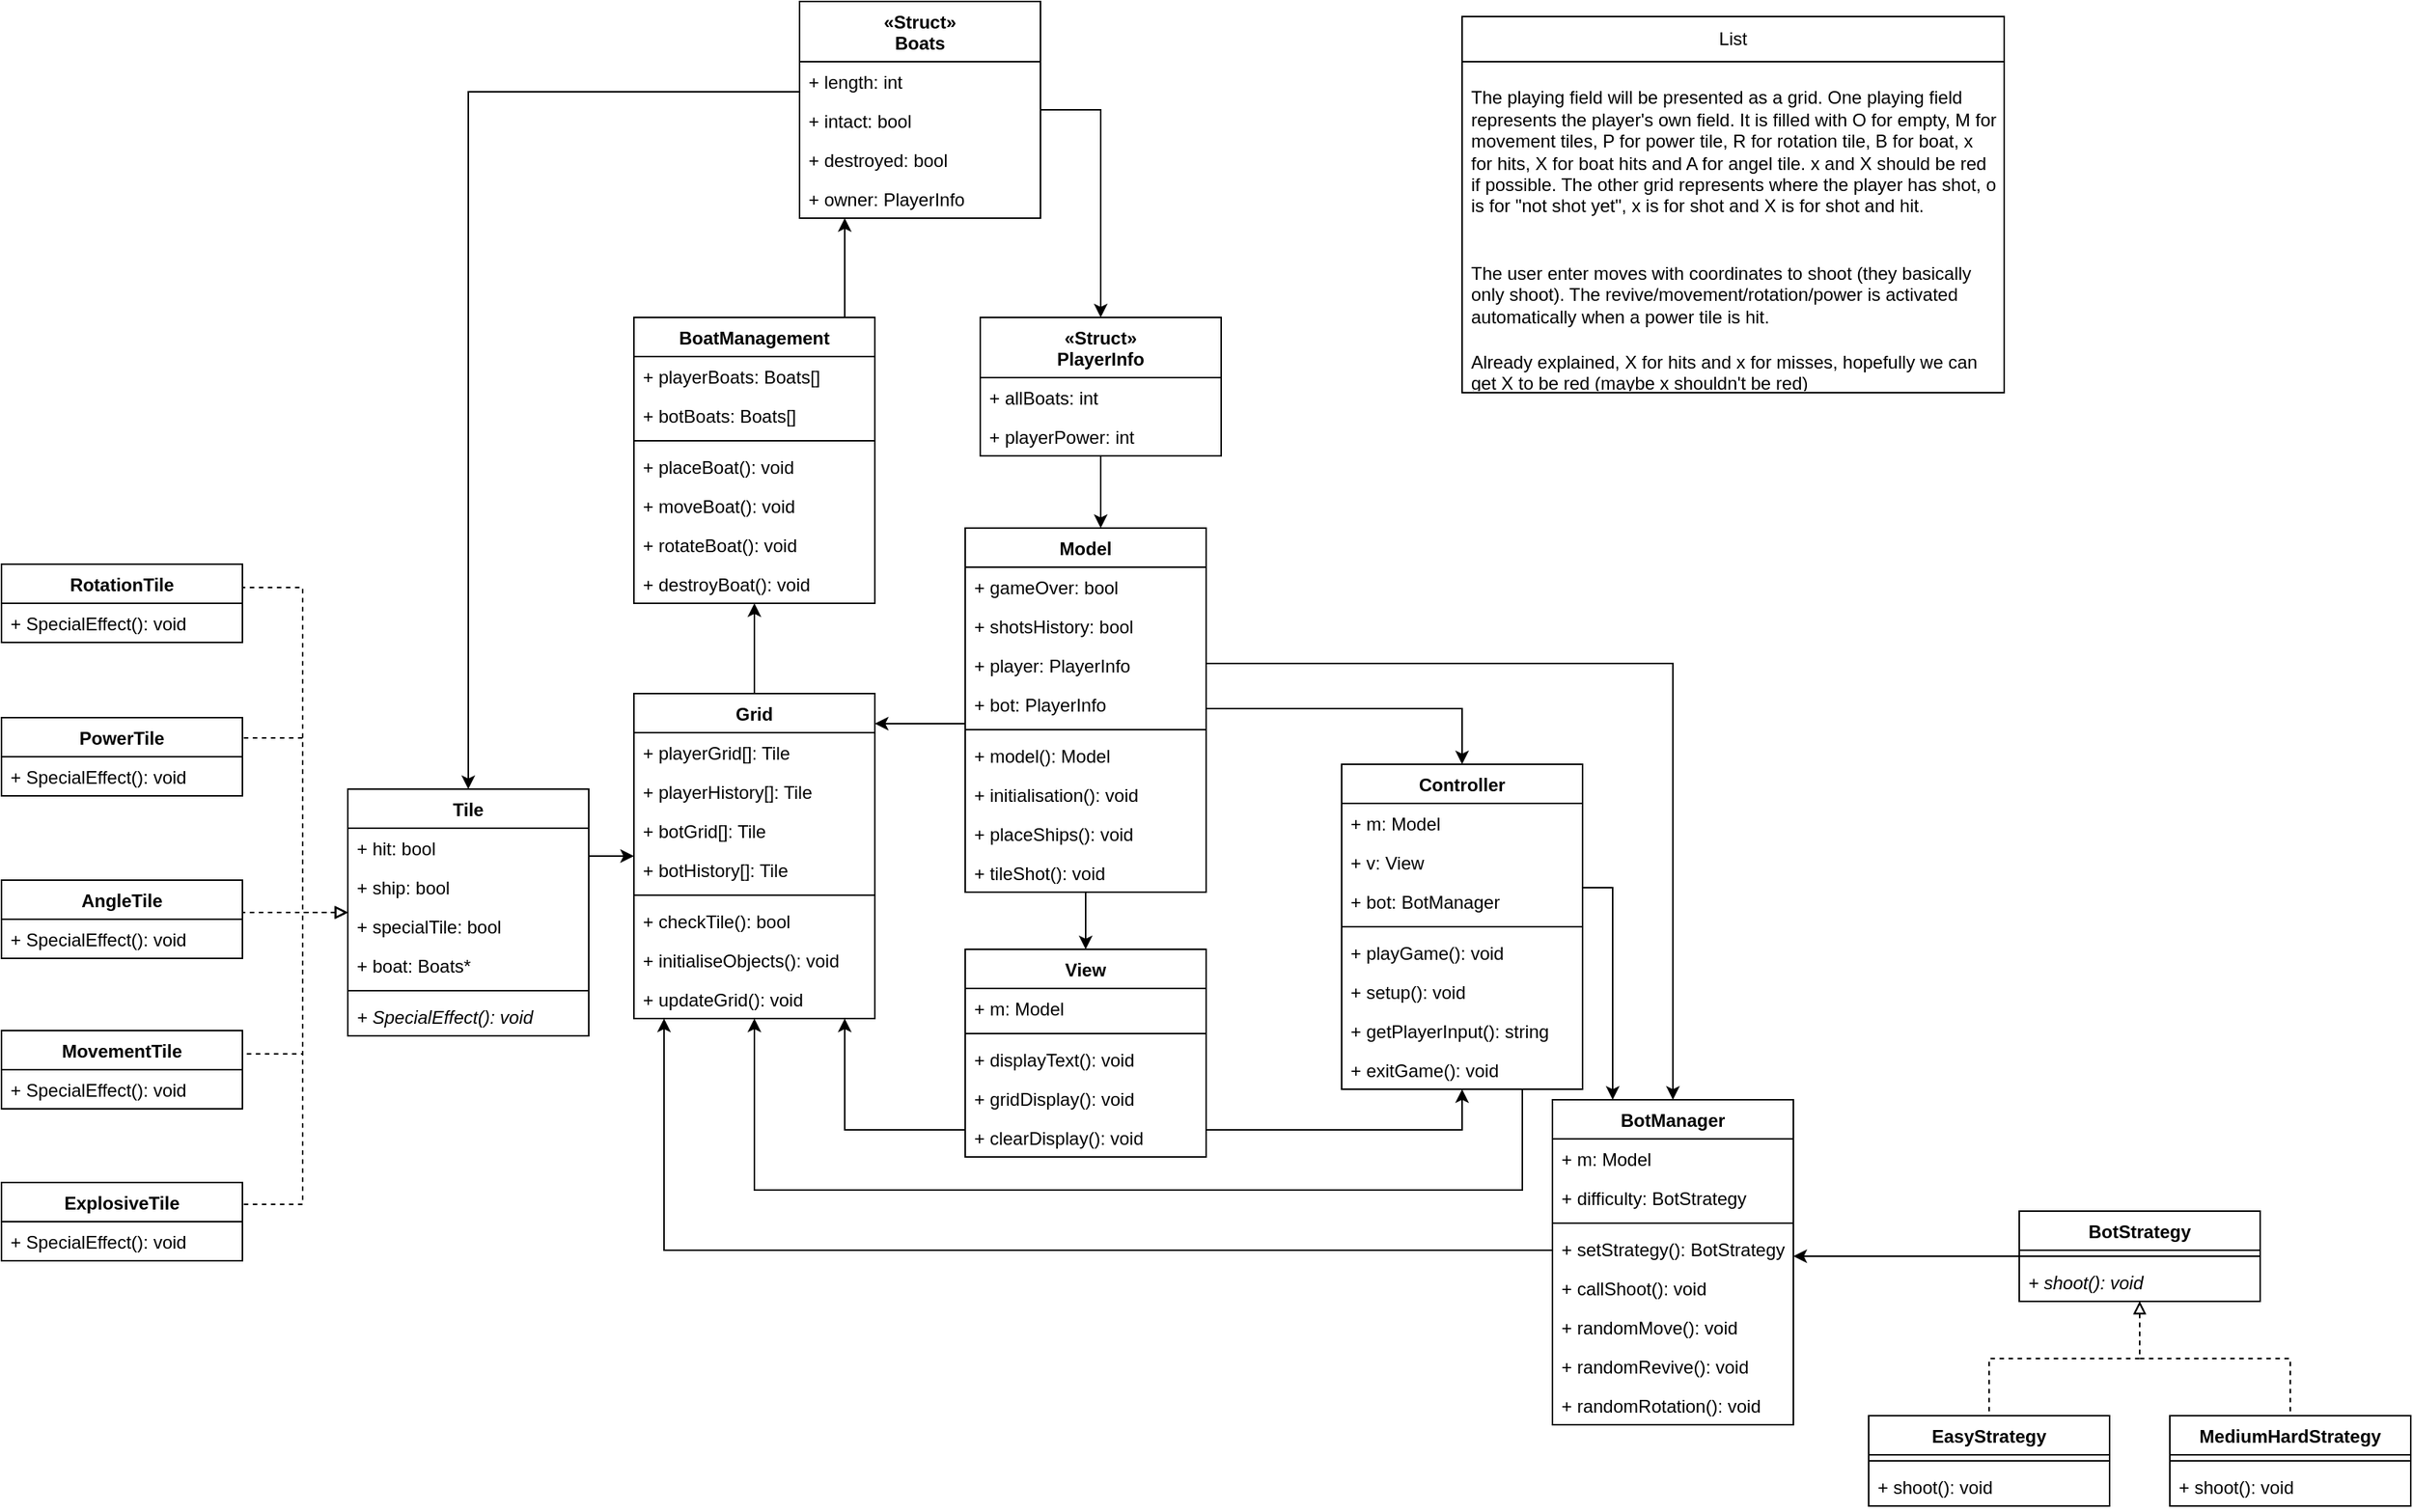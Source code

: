 <mxfile version="20.6.1" type="device" pages="3"><diagram id="xRb9XCstogaEtKm8x38o" name="Class Diagrams"><mxGraphModel dx="1714" dy="1633" grid="1" gridSize="10" guides="1" tooltips="1" connect="1" arrows="1" fold="1" page="1" pageScale="1" pageWidth="850" pageHeight="1100" math="0" shadow="0"><root><mxCell id="0"/><mxCell id="1" parent="0"/><mxCell id="6DVrCrKH3wYIPfR8hdQ7-59" style="edgeStyle=orthogonalEdgeStyle;rounded=0;orthogonalLoop=1;jettySize=auto;html=1;entryX=0.5;entryY=0;entryDx=0;entryDy=0;" parent="1" source="6DVrCrKH3wYIPfR8hdQ7-1" target="6DVrCrKH3wYIPfR8hdQ7-9" edge="1"><mxGeometry relative="1" as="geometry"><Array as="points"><mxPoint x="370" y="130"/></Array></mxGeometry></mxCell><mxCell id="6DVrCrKH3wYIPfR8hdQ7-60" style="edgeStyle=orthogonalEdgeStyle;rounded=0;orthogonalLoop=1;jettySize=auto;html=1;entryX=0.5;entryY=0;entryDx=0;entryDy=0;" parent="1" source="6DVrCrKH3wYIPfR8hdQ7-1" target="6DVrCrKH3wYIPfR8hdQ7-5" edge="1"><mxGeometry relative="1" as="geometry"/></mxCell><mxCell id="6DVrCrKH3wYIPfR8hdQ7-62" style="edgeStyle=orthogonalEdgeStyle;rounded=0;orthogonalLoop=1;jettySize=auto;html=1;" parent="1" source="6DVrCrKH3wYIPfR8hdQ7-1" target="6DVrCrKH3wYIPfR8hdQ7-13" edge="1"><mxGeometry relative="1" as="geometry"><Array as="points"><mxPoint x="20" y="140"/><mxPoint x="20" y="140"/></Array></mxGeometry></mxCell><mxCell id="6DVrCrKH3wYIPfR8hdQ7-1" value="Model" style="swimlane;fontStyle=1;align=center;verticalAlign=top;childLayout=stackLayout;horizontal=1;startSize=26;horizontalStack=0;resizeParent=1;resizeParentMax=0;resizeLast=0;collapsible=1;marginBottom=0;" parent="1" vertex="1"><mxGeometry x="40" y="10" width="160" height="242" as="geometry"/></mxCell><mxCell id="6DVrCrKH3wYIPfR8hdQ7-2" value="+ gameOver: bool" style="text;strokeColor=none;fillColor=none;align=left;verticalAlign=top;spacingLeft=4;spacingRight=4;overflow=hidden;rotatable=0;points=[[0,0.5],[1,0.5]];portConstraint=eastwest;" parent="6DVrCrKH3wYIPfR8hdQ7-1" vertex="1"><mxGeometry y="26" width="160" height="26" as="geometry"/></mxCell><mxCell id="8SSeohQinH_3eZF1B9ed-27" value="+ shotsHistory: bool" style="text;strokeColor=none;fillColor=none;align=left;verticalAlign=top;spacingLeft=4;spacingRight=4;overflow=hidden;rotatable=0;points=[[0,0.5],[1,0.5]];portConstraint=eastwest;" parent="6DVrCrKH3wYIPfR8hdQ7-1" vertex="1"><mxGeometry y="52" width="160" height="26" as="geometry"/></mxCell><mxCell id="mLJBa-E67K-3BF2UJ9Or-37" value="+ player: PlayerInfo" style="text;strokeColor=none;fillColor=none;align=left;verticalAlign=top;spacingLeft=4;spacingRight=4;overflow=hidden;rotatable=0;points=[[0,0.5],[1,0.5]];portConstraint=eastwest;" vertex="1" parent="6DVrCrKH3wYIPfR8hdQ7-1"><mxGeometry y="78" width="160" height="26" as="geometry"/></mxCell><mxCell id="mLJBa-E67K-3BF2UJ9Or-38" value="+ bot: PlayerInfo" style="text;strokeColor=none;fillColor=none;align=left;verticalAlign=top;spacingLeft=4;spacingRight=4;overflow=hidden;rotatable=0;points=[[0,0.5],[1,0.5]];portConstraint=eastwest;" vertex="1" parent="6DVrCrKH3wYIPfR8hdQ7-1"><mxGeometry y="104" width="160" height="26" as="geometry"/></mxCell><mxCell id="6DVrCrKH3wYIPfR8hdQ7-3" value="" style="line;strokeWidth=1;fillColor=none;align=left;verticalAlign=middle;spacingTop=-1;spacingLeft=3;spacingRight=3;rotatable=0;labelPosition=right;points=[];portConstraint=eastwest;strokeColor=inherit;" parent="6DVrCrKH3wYIPfR8hdQ7-1" vertex="1"><mxGeometry y="130" width="160" height="8" as="geometry"/></mxCell><mxCell id="6tLVWfe5lK7SilIwd1na-1" value="+ model(): Model" style="text;strokeColor=none;fillColor=none;align=left;verticalAlign=top;spacingLeft=4;spacingRight=4;overflow=hidden;rotatable=0;points=[[0,0.5],[1,0.5]];portConstraint=eastwest;" parent="6DVrCrKH3wYIPfR8hdQ7-1" vertex="1"><mxGeometry y="138" width="160" height="26" as="geometry"/></mxCell><mxCell id="8SSeohQinH_3eZF1B9ed-25" value="+ initialisation(): void" style="text;strokeColor=none;fillColor=none;align=left;verticalAlign=top;spacingLeft=4;spacingRight=4;overflow=hidden;rotatable=0;points=[[0,0.5],[1,0.5]];portConstraint=eastwest;" parent="6DVrCrKH3wYIPfR8hdQ7-1" vertex="1"><mxGeometry y="164" width="160" height="26" as="geometry"/></mxCell><mxCell id="mLJBa-E67K-3BF2UJ9Or-52" value="+ placeShips(): void" style="text;strokeColor=none;fillColor=none;align=left;verticalAlign=top;spacingLeft=4;spacingRight=4;overflow=hidden;rotatable=0;points=[[0,0.5],[1,0.5]];portConstraint=eastwest;" vertex="1" parent="6DVrCrKH3wYIPfR8hdQ7-1"><mxGeometry y="190" width="160" height="26" as="geometry"/></mxCell><mxCell id="8SSeohQinH_3eZF1B9ed-26" value="+ tileShot(): void" style="text;strokeColor=none;fillColor=none;align=left;verticalAlign=top;spacingLeft=4;spacingRight=4;overflow=hidden;rotatable=0;points=[[0,0.5],[1,0.5]];portConstraint=eastwest;" parent="6DVrCrKH3wYIPfR8hdQ7-1" vertex="1"><mxGeometry y="216" width="160" height="26" as="geometry"/></mxCell><mxCell id="6DVrCrKH3wYIPfR8hdQ7-61" style="edgeStyle=orthogonalEdgeStyle;rounded=0;orthogonalLoop=1;jettySize=auto;html=1;" parent="1" source="6DVrCrKH3wYIPfR8hdQ7-5" target="6DVrCrKH3wYIPfR8hdQ7-9" edge="1"><mxGeometry relative="1" as="geometry"><Array as="points"><mxPoint x="370" y="410"/></Array></mxGeometry></mxCell><mxCell id="8SSeohQinH_3eZF1B9ed-9" style="edgeStyle=orthogonalEdgeStyle;rounded=0;orthogonalLoop=1;jettySize=auto;html=1;" parent="1" source="6DVrCrKH3wYIPfR8hdQ7-5" target="6DVrCrKH3wYIPfR8hdQ7-13" edge="1"><mxGeometry relative="1" as="geometry"><Array as="points"><mxPoint x="-40" y="410"/></Array></mxGeometry></mxCell><mxCell id="6DVrCrKH3wYIPfR8hdQ7-5" value="View" style="swimlane;fontStyle=1;align=center;verticalAlign=top;childLayout=stackLayout;horizontal=1;startSize=26;horizontalStack=0;resizeParent=1;resizeParentMax=0;resizeLast=0;collapsible=1;marginBottom=0;" parent="1" vertex="1"><mxGeometry x="40" y="290" width="160" height="138" as="geometry"/></mxCell><mxCell id="6DVrCrKH3wYIPfR8hdQ7-6" value="+ m: Model" style="text;strokeColor=none;fillColor=none;align=left;verticalAlign=top;spacingLeft=4;spacingRight=4;overflow=hidden;rotatable=0;points=[[0,0.5],[1,0.5]];portConstraint=eastwest;" parent="6DVrCrKH3wYIPfR8hdQ7-5" vertex="1"><mxGeometry y="26" width="160" height="26" as="geometry"/></mxCell><mxCell id="6DVrCrKH3wYIPfR8hdQ7-7" value="" style="line;strokeWidth=1;fillColor=none;align=left;verticalAlign=middle;spacingTop=-1;spacingLeft=3;spacingRight=3;rotatable=0;labelPosition=right;points=[];portConstraint=eastwest;strokeColor=inherit;" parent="6DVrCrKH3wYIPfR8hdQ7-5" vertex="1"><mxGeometry y="52" width="160" height="8" as="geometry"/></mxCell><mxCell id="8SSeohQinH_3eZF1B9ed-29" value="+ displayText(): void" style="text;strokeColor=none;fillColor=none;align=left;verticalAlign=top;spacingLeft=4;spacingRight=4;overflow=hidden;rotatable=0;points=[[0,0.5],[1,0.5]];portConstraint=eastwest;" parent="6DVrCrKH3wYIPfR8hdQ7-5" vertex="1"><mxGeometry y="60" width="160" height="26" as="geometry"/></mxCell><mxCell id="8SSeohQinH_3eZF1B9ed-30" value="+ gridDisplay(): void" style="text;strokeColor=none;fillColor=none;align=left;verticalAlign=top;spacingLeft=4;spacingRight=4;overflow=hidden;rotatable=0;points=[[0,0.5],[1,0.5]];portConstraint=eastwest;" parent="6DVrCrKH3wYIPfR8hdQ7-5" vertex="1"><mxGeometry y="86" width="160" height="26" as="geometry"/></mxCell><mxCell id="6DVrCrKH3wYIPfR8hdQ7-8" value="+ clearDisplay(): void" style="text;strokeColor=none;fillColor=none;align=left;verticalAlign=top;spacingLeft=4;spacingRight=4;overflow=hidden;rotatable=0;points=[[0,0.5],[1,0.5]];portConstraint=eastwest;" parent="6DVrCrKH3wYIPfR8hdQ7-5" vertex="1"><mxGeometry y="112" width="160" height="26" as="geometry"/></mxCell><mxCell id="6DVrCrKH3wYIPfR8hdQ7-63" style="edgeStyle=orthogonalEdgeStyle;rounded=0;orthogonalLoop=1;jettySize=auto;html=1;entryX=0.25;entryY=0;entryDx=0;entryDy=0;" parent="1" source="6DVrCrKH3wYIPfR8hdQ7-9" target="6DVrCrKH3wYIPfR8hdQ7-22" edge="1"><mxGeometry relative="1" as="geometry"><mxPoint x="470" y="430" as="targetPoint"/><Array as="points"><mxPoint x="470" y="249"/></Array></mxGeometry></mxCell><mxCell id="8SSeohQinH_3eZF1B9ed-8" style="edgeStyle=orthogonalEdgeStyle;rounded=0;orthogonalLoop=1;jettySize=auto;html=1;" parent="1" source="6DVrCrKH3wYIPfR8hdQ7-9" target="6DVrCrKH3wYIPfR8hdQ7-13" edge="1"><mxGeometry relative="1" as="geometry"><Array as="points"><mxPoint x="410" y="450"/><mxPoint x="-100" y="450"/></Array></mxGeometry></mxCell><mxCell id="6DVrCrKH3wYIPfR8hdQ7-9" value="Controller" style="swimlane;fontStyle=1;align=center;verticalAlign=top;childLayout=stackLayout;horizontal=1;startSize=26;horizontalStack=0;resizeParent=1;resizeParentMax=0;resizeLast=0;collapsible=1;marginBottom=0;" parent="1" vertex="1"><mxGeometry x="290" y="167" width="160" height="216" as="geometry"/></mxCell><mxCell id="6DVrCrKH3wYIPfR8hdQ7-10" value="+ m: Model" style="text;strokeColor=none;fillColor=none;align=left;verticalAlign=top;spacingLeft=4;spacingRight=4;overflow=hidden;rotatable=0;points=[[0,0.5],[1,0.5]];portConstraint=eastwest;" parent="6DVrCrKH3wYIPfR8hdQ7-9" vertex="1"><mxGeometry y="26" width="160" height="26" as="geometry"/></mxCell><mxCell id="8SSeohQinH_3eZF1B9ed-21" value="+ v: View" style="text;strokeColor=none;fillColor=none;align=left;verticalAlign=top;spacingLeft=4;spacingRight=4;overflow=hidden;rotatable=0;points=[[0,0.5],[1,0.5]];portConstraint=eastwest;" parent="6DVrCrKH3wYIPfR8hdQ7-9" vertex="1"><mxGeometry y="52" width="160" height="26" as="geometry"/></mxCell><mxCell id="mLJBa-E67K-3BF2UJ9Or-50" value="+ bot: BotManager" style="text;strokeColor=none;fillColor=none;align=left;verticalAlign=top;spacingLeft=4;spacingRight=4;overflow=hidden;rotatable=0;points=[[0,0.5],[1,0.5]];portConstraint=eastwest;" vertex="1" parent="6DVrCrKH3wYIPfR8hdQ7-9"><mxGeometry y="78" width="160" height="26" as="geometry"/></mxCell><mxCell id="6DVrCrKH3wYIPfR8hdQ7-11" value="" style="line;strokeWidth=1;fillColor=none;align=left;verticalAlign=middle;spacingTop=-1;spacingLeft=3;spacingRight=3;rotatable=0;labelPosition=right;points=[];portConstraint=eastwest;strokeColor=inherit;" parent="6DVrCrKH3wYIPfR8hdQ7-9" vertex="1"><mxGeometry y="104" width="160" height="8" as="geometry"/></mxCell><mxCell id="8SSeohQinH_3eZF1B9ed-31" value="+ playGame(): void" style="text;strokeColor=none;fillColor=none;align=left;verticalAlign=top;spacingLeft=4;spacingRight=4;overflow=hidden;rotatable=0;points=[[0,0.5],[1,0.5]];portConstraint=eastwest;" parent="6DVrCrKH3wYIPfR8hdQ7-9" vertex="1"><mxGeometry y="112" width="160" height="26" as="geometry"/></mxCell><mxCell id="6tLVWfe5lK7SilIwd1na-3" value="+ setup(): void" style="text;strokeColor=none;fillColor=none;align=left;verticalAlign=top;spacingLeft=4;spacingRight=4;overflow=hidden;rotatable=0;points=[[0,0.5],[1,0.5]];portConstraint=eastwest;" parent="6DVrCrKH3wYIPfR8hdQ7-9" vertex="1"><mxGeometry y="138" width="160" height="26" as="geometry"/></mxCell><mxCell id="6DVrCrKH3wYIPfR8hdQ7-12" value="+ getPlayerInput(): string" style="text;strokeColor=none;fillColor=none;align=left;verticalAlign=top;spacingLeft=4;spacingRight=4;overflow=hidden;rotatable=0;points=[[0,0.5],[1,0.5]];portConstraint=eastwest;" parent="6DVrCrKH3wYIPfR8hdQ7-9" vertex="1"><mxGeometry y="164" width="160" height="26" as="geometry"/></mxCell><mxCell id="utYtzIifa1veWl0XSfwM-1" value="+ exitGame(): void" style="text;strokeColor=none;fillColor=none;align=left;verticalAlign=top;spacingLeft=4;spacingRight=4;overflow=hidden;rotatable=0;points=[[0,0.5],[1,0.5]];portConstraint=eastwest;" parent="6DVrCrKH3wYIPfR8hdQ7-9" vertex="1"><mxGeometry y="190" width="160" height="26" as="geometry"/></mxCell><mxCell id="8SSeohQinH_3eZF1B9ed-1" style="edgeStyle=orthogonalEdgeStyle;rounded=0;orthogonalLoop=1;jettySize=auto;html=1;startArrow=classic;startFill=1;endArrow=none;endFill=0;" parent="1" source="6DVrCrKH3wYIPfR8hdQ7-13" target="mLJBa-E67K-3BF2UJ9Or-54" edge="1"><mxGeometry relative="1" as="geometry"><mxPoint x="-270" y="201.0" as="targetPoint"/><Array as="points"><mxPoint x="-270" y="228"/><mxPoint x="-270" y="222"/></Array></mxGeometry></mxCell><mxCell id="utYtzIifa1veWl0XSfwM-12" style="edgeStyle=orthogonalEdgeStyle;rounded=0;orthogonalLoop=1;jettySize=auto;html=1;" parent="1" source="6DVrCrKH3wYIPfR8hdQ7-13" target="utYtzIifa1veWl0XSfwM-2" edge="1"><mxGeometry relative="1" as="geometry"/></mxCell><mxCell id="6DVrCrKH3wYIPfR8hdQ7-13" value="Grid" style="swimlane;fontStyle=1;align=center;verticalAlign=top;childLayout=stackLayout;horizontal=1;startSize=26;horizontalStack=0;resizeParent=1;resizeParentMax=0;resizeLast=0;collapsible=1;marginBottom=0;" parent="1" vertex="1"><mxGeometry x="-180" y="120" width="160" height="216" as="geometry"/></mxCell><mxCell id="6DVrCrKH3wYIPfR8hdQ7-14" value="+ playerGrid[]: Tile" style="text;strokeColor=none;fillColor=none;align=left;verticalAlign=top;spacingLeft=4;spacingRight=4;overflow=hidden;rotatable=0;points=[[0,0.5],[1,0.5]];portConstraint=eastwest;" parent="6DVrCrKH3wYIPfR8hdQ7-13" vertex="1"><mxGeometry y="26" width="160" height="26" as="geometry"/></mxCell><mxCell id="mLJBa-E67K-3BF2UJ9Or-26" value="+ playerHistory[]: Tile" style="text;strokeColor=none;fillColor=none;align=left;verticalAlign=top;spacingLeft=4;spacingRight=4;overflow=hidden;rotatable=0;points=[[0,0.5],[1,0.5]];portConstraint=eastwest;" vertex="1" parent="6DVrCrKH3wYIPfR8hdQ7-13"><mxGeometry y="52" width="160" height="26" as="geometry"/></mxCell><mxCell id="mLJBa-E67K-3BF2UJ9Or-27" value="+ botGrid[]: Tile" style="text;strokeColor=none;fillColor=none;align=left;verticalAlign=top;spacingLeft=4;spacingRight=4;overflow=hidden;rotatable=0;points=[[0,0.5],[1,0.5]];portConstraint=eastwest;" vertex="1" parent="6DVrCrKH3wYIPfR8hdQ7-13"><mxGeometry y="78" width="160" height="26" as="geometry"/></mxCell><mxCell id="mLJBa-E67K-3BF2UJ9Or-28" value="+ botHistory[]: Tile" style="text;strokeColor=none;fillColor=none;align=left;verticalAlign=top;spacingLeft=4;spacingRight=4;overflow=hidden;rotatable=0;points=[[0,0.5],[1,0.5]];portConstraint=eastwest;" vertex="1" parent="6DVrCrKH3wYIPfR8hdQ7-13"><mxGeometry y="104" width="160" height="26" as="geometry"/></mxCell><mxCell id="6DVrCrKH3wYIPfR8hdQ7-15" value="" style="line;strokeWidth=1;fillColor=none;align=left;verticalAlign=middle;spacingTop=-1;spacingLeft=3;spacingRight=3;rotatable=0;labelPosition=right;points=[];portConstraint=eastwest;strokeColor=inherit;" parent="6DVrCrKH3wYIPfR8hdQ7-13" vertex="1"><mxGeometry y="130" width="160" height="8" as="geometry"/></mxCell><mxCell id="mLJBa-E67K-3BF2UJ9Or-1" value="+ checkTile(): bool" style="text;strokeColor=none;fillColor=none;align=left;verticalAlign=top;spacingLeft=4;spacingRight=4;overflow=hidden;rotatable=0;points=[[0,0.5],[1,0.5]];portConstraint=eastwest;" vertex="1" parent="6DVrCrKH3wYIPfR8hdQ7-13"><mxGeometry y="138" width="160" height="26" as="geometry"/></mxCell><mxCell id="6DVrCrKH3wYIPfR8hdQ7-16" value="+ initialiseObjects(): void" style="text;strokeColor=none;fillColor=none;align=left;verticalAlign=top;spacingLeft=4;spacingRight=4;overflow=hidden;rotatable=0;points=[[0,0.5],[1,0.5]];portConstraint=eastwest;" parent="6DVrCrKH3wYIPfR8hdQ7-13" vertex="1"><mxGeometry y="164" width="160" height="26" as="geometry"/></mxCell><mxCell id="mLJBa-E67K-3BF2UJ9Or-53" value="+ updateGrid(): void" style="text;strokeColor=none;fillColor=none;align=left;verticalAlign=top;spacingLeft=4;spacingRight=4;overflow=hidden;rotatable=0;points=[[0,0.5],[1,0.5]];portConstraint=eastwest;" vertex="1" parent="6DVrCrKH3wYIPfR8hdQ7-13"><mxGeometry y="190" width="160" height="26" as="geometry"/></mxCell><mxCell id="8SSeohQinH_3eZF1B9ed-3" style="edgeStyle=orthogonalEdgeStyle;rounded=0;orthogonalLoop=1;jettySize=auto;html=1;" parent="1" source="6DVrCrKH3wYIPfR8hdQ7-22" target="6DVrCrKH3wYIPfR8hdQ7-13" edge="1"><mxGeometry relative="1" as="geometry"><mxPoint x="340" y="440" as="sourcePoint"/><Array as="points"><mxPoint x="-160" y="490"/></Array></mxGeometry></mxCell><mxCell id="8SSeohQinH_3eZF1B9ed-14" style="edgeStyle=orthogonalEdgeStyle;rounded=0;orthogonalLoop=1;jettySize=auto;html=1;startArrow=classic;startFill=1;endArrow=none;endFill=0;" parent="1" source="6DVrCrKH3wYIPfR8hdQ7-22" target="6DVrCrKH3wYIPfR8hdQ7-1" edge="1"><mxGeometry relative="1" as="geometry"><Array as="points"><mxPoint x="510" y="100"/></Array></mxGeometry></mxCell><mxCell id="6DVrCrKH3wYIPfR8hdQ7-22" value="BotManager" style="swimlane;fontStyle=1;align=center;verticalAlign=top;childLayout=stackLayout;horizontal=1;startSize=26;horizontalStack=0;resizeParent=1;resizeParentMax=0;resizeLast=0;collapsible=1;marginBottom=0;" parent="1" vertex="1"><mxGeometry x="430" y="390" width="160" height="216" as="geometry"/></mxCell><mxCell id="mLJBa-E67K-3BF2UJ9Or-41" value="+ m: Model" style="text;strokeColor=none;fillColor=none;align=left;verticalAlign=top;spacingLeft=4;spacingRight=4;overflow=hidden;rotatable=0;points=[[0,0.5],[1,0.5]];portConstraint=eastwest;" vertex="1" parent="6DVrCrKH3wYIPfR8hdQ7-22"><mxGeometry y="26" width="160" height="26" as="geometry"/></mxCell><mxCell id="6DVrCrKH3wYIPfR8hdQ7-23" value="+ difficulty: BotStrategy" style="text;strokeColor=none;fillColor=none;align=left;verticalAlign=top;spacingLeft=4;spacingRight=4;overflow=hidden;rotatable=0;points=[[0,0.5],[1,0.5]];portConstraint=eastwest;" parent="6DVrCrKH3wYIPfR8hdQ7-22" vertex="1"><mxGeometry y="52" width="160" height="26" as="geometry"/></mxCell><mxCell id="6DVrCrKH3wYIPfR8hdQ7-24" value="" style="line;strokeWidth=1;fillColor=none;align=left;verticalAlign=middle;spacingTop=-1;spacingLeft=3;spacingRight=3;rotatable=0;labelPosition=right;points=[];portConstraint=eastwest;strokeColor=inherit;" parent="6DVrCrKH3wYIPfR8hdQ7-22" vertex="1"><mxGeometry y="78" width="160" height="8" as="geometry"/></mxCell><mxCell id="6DVrCrKH3wYIPfR8hdQ7-25" value="+ setStrategy(): BotStrategy" style="text;strokeColor=none;fillColor=none;align=left;verticalAlign=top;spacingLeft=4;spacingRight=4;overflow=hidden;rotatable=0;points=[[0,0.5],[1,0.5]];portConstraint=eastwest;" parent="6DVrCrKH3wYIPfR8hdQ7-22" vertex="1"><mxGeometry y="86" width="160" height="26" as="geometry"/></mxCell><mxCell id="8SSeohQinH_3eZF1B9ed-32" value="+ callShoot(): void" style="text;strokeColor=none;fillColor=none;align=left;verticalAlign=top;spacingLeft=4;spacingRight=4;overflow=hidden;rotatable=0;points=[[0,0.5],[1,0.5]];portConstraint=eastwest;" parent="6DVrCrKH3wYIPfR8hdQ7-22" vertex="1"><mxGeometry y="112" width="160" height="26" as="geometry"/></mxCell><mxCell id="mLJBa-E67K-3BF2UJ9Or-16" value="+ randomMove(): void" style="text;strokeColor=none;fillColor=none;align=left;verticalAlign=top;spacingLeft=4;spacingRight=4;overflow=hidden;rotatable=0;points=[[0,0.5],[1,0.5]];portConstraint=eastwest;" vertex="1" parent="6DVrCrKH3wYIPfR8hdQ7-22"><mxGeometry y="138" width="160" height="26" as="geometry"/></mxCell><mxCell id="mLJBa-E67K-3BF2UJ9Or-18" value="+ randomRevive(): void" style="text;strokeColor=none;fillColor=none;align=left;verticalAlign=top;spacingLeft=4;spacingRight=4;overflow=hidden;rotatable=0;points=[[0,0.5],[1,0.5]];portConstraint=eastwest;" vertex="1" parent="6DVrCrKH3wYIPfR8hdQ7-22"><mxGeometry y="164" width="160" height="26" as="geometry"/></mxCell><mxCell id="mLJBa-E67K-3BF2UJ9Or-17" value="+ randomRotation(): void" style="text;strokeColor=none;fillColor=none;align=left;verticalAlign=top;spacingLeft=4;spacingRight=4;overflow=hidden;rotatable=0;points=[[0,0.5],[1,0.5]];portConstraint=eastwest;" vertex="1" parent="6DVrCrKH3wYIPfR8hdQ7-22"><mxGeometry y="190" width="160" height="26" as="geometry"/></mxCell><mxCell id="6DVrCrKH3wYIPfR8hdQ7-38" value="MovementTile" style="swimlane;fontStyle=1;align=center;verticalAlign=top;childLayout=stackLayout;horizontal=1;startSize=26;horizontalStack=0;resizeParent=1;resizeParentMax=0;resizeLast=0;collapsible=1;marginBottom=0;" parent="1" vertex="1"><mxGeometry x="-600" y="344" width="160" height="52" as="geometry"/></mxCell><mxCell id="6DVrCrKH3wYIPfR8hdQ7-41" value="+ SpecialEffect(): void" style="text;strokeColor=none;fillColor=none;align=left;verticalAlign=top;spacingLeft=4;spacingRight=4;overflow=hidden;rotatable=0;points=[[0,0.5],[1,0.5]];portConstraint=eastwest;" parent="6DVrCrKH3wYIPfR8hdQ7-38" vertex="1"><mxGeometry y="26" width="160" height="26" as="geometry"/></mxCell><mxCell id="6DVrCrKH3wYIPfR8hdQ7-43" value="RotationTile" style="swimlane;fontStyle=1;align=center;verticalAlign=top;childLayout=stackLayout;horizontal=1;startSize=26;horizontalStack=0;resizeParent=1;resizeParentMax=0;resizeLast=0;collapsible=1;marginBottom=0;" parent="1" vertex="1"><mxGeometry x="-600" y="34" width="160" height="52" as="geometry"/></mxCell><mxCell id="6DVrCrKH3wYIPfR8hdQ7-46" value="+ SpecialEffect(): void" style="text;strokeColor=none;fillColor=none;align=left;verticalAlign=top;spacingLeft=4;spacingRight=4;overflow=hidden;rotatable=0;points=[[0,0.5],[1,0.5]];portConstraint=eastwest;" parent="6DVrCrKH3wYIPfR8hdQ7-43" vertex="1"><mxGeometry y="26" width="160" height="26" as="geometry"/></mxCell><mxCell id="6DVrCrKH3wYIPfR8hdQ7-47" value="PowerTile" style="swimlane;fontStyle=1;align=center;verticalAlign=top;childLayout=stackLayout;horizontal=1;startSize=26;horizontalStack=0;resizeParent=1;resizeParentMax=0;resizeLast=0;collapsible=1;marginBottom=0;" parent="1" vertex="1"><mxGeometry x="-600" y="136" width="160" height="52" as="geometry"/></mxCell><mxCell id="6DVrCrKH3wYIPfR8hdQ7-50" value="+ SpecialEffect(): void" style="text;strokeColor=none;fillColor=none;align=left;verticalAlign=top;spacingLeft=4;spacingRight=4;overflow=hidden;rotatable=0;points=[[0,0.5],[1,0.5]];portConstraint=eastwest;" parent="6DVrCrKH3wYIPfR8hdQ7-47" vertex="1"><mxGeometry y="26" width="160" height="26" as="geometry"/></mxCell><mxCell id="6DVrCrKH3wYIPfR8hdQ7-51" value="AngleTile" style="swimlane;fontStyle=1;align=center;verticalAlign=top;childLayout=stackLayout;horizontal=1;startSize=26;horizontalStack=0;resizeParent=1;resizeParentMax=0;resizeLast=0;collapsible=1;marginBottom=0;" parent="1" vertex="1"><mxGeometry x="-600" y="244" width="160" height="52" as="geometry"/></mxCell><mxCell id="6DVrCrKH3wYIPfR8hdQ7-54" value="+ SpecialEffect(): void" style="text;strokeColor=none;fillColor=none;align=left;verticalAlign=top;spacingLeft=4;spacingRight=4;overflow=hidden;rotatable=0;points=[[0,0.5],[1,0.5]];portConstraint=eastwest;" parent="6DVrCrKH3wYIPfR8hdQ7-51" vertex="1"><mxGeometry y="26" width="160" height="26" as="geometry"/></mxCell><mxCell id="8SSeohQinH_3eZF1B9ed-4" value="List" style="swimlane;fontStyle=0;childLayout=stackLayout;horizontal=1;startSize=30;horizontalStack=0;resizeParent=1;resizeParentMax=0;resizeLast=0;collapsible=1;marginBottom=0;whiteSpace=wrap;html=1;" parent="1" vertex="1"><mxGeometry x="370" y="-330" width="360" height="250" as="geometry"/></mxCell><mxCell id="8SSeohQinH_3eZF1B9ed-5" value="The playing field will be presented as a grid. One playing field represents the player's own field. It is filled with O for empty, M for movement tiles, P for power tile, R for rotation tile, B for boat, x for hits, X for boat hits and A for angel tile. x and X should be red if possible. The other grid represents where the player has shot, o is for &quot;not shot yet&quot;, x is for shot and X is for shot and hit." style="text;strokeColor=none;fillColor=none;align=left;verticalAlign=middle;spacingLeft=4;spacingRight=4;overflow=hidden;points=[[0,0.5],[1,0.5]];portConstraint=eastwest;rotatable=0;whiteSpace=wrap;html=1;" parent="8SSeohQinH_3eZF1B9ed-4" vertex="1"><mxGeometry y="30" width="360" height="120" as="geometry"/></mxCell><mxCell id="8SSeohQinH_3eZF1B9ed-6" value="The user enter moves with coordinates to shoot (they basically only shoot). The revive/movement/rotation/power is activated automatically when a power tile is hit." style="text;strokeColor=none;fillColor=none;align=left;verticalAlign=middle;spacingLeft=4;spacingRight=4;overflow=hidden;points=[[0,0.5],[1,0.5]];portConstraint=eastwest;rotatable=0;whiteSpace=wrap;html=1;" parent="8SSeohQinH_3eZF1B9ed-4" vertex="1"><mxGeometry y="150" width="360" height="70" as="geometry"/></mxCell><mxCell id="8SSeohQinH_3eZF1B9ed-7" value="Already explained, X for hits and x for misses, hopefully we can get X to be red (maybe x shouldn't be red)" style="text;strokeColor=none;fillColor=none;align=left;verticalAlign=middle;spacingLeft=4;spacingRight=4;overflow=hidden;points=[[0,0.5],[1,0.5]];portConstraint=eastwest;rotatable=0;whiteSpace=wrap;html=1;" parent="8SSeohQinH_3eZF1B9ed-4" vertex="1"><mxGeometry y="220" width="360" height="30" as="geometry"/></mxCell><mxCell id="8SSeohQinH_3eZF1B9ed-11" style="edgeStyle=orthogonalEdgeStyle;rounded=0;orthogonalLoop=1;jettySize=auto;html=1;dashed=1;exitX=0;exitY=0.5;exitDx=0;exitDy=0;startArrow=block;startFill=0;endArrow=none;endFill=0;" parent="1" target="6DVrCrKH3wYIPfR8hdQ7-51" edge="1"><mxGeometry relative="1" as="geometry"><mxPoint x="-370" y="265.5" as="sourcePoint"/><mxPoint x="-420" y="209.537" as="targetPoint"/><Array as="points"><mxPoint x="-400" y="265.5"/><mxPoint x="-400" y="265.5"/></Array></mxGeometry></mxCell><mxCell id="pGuC8afocJA1qp-Q2DL7-2" value="ExplosiveTile" style="swimlane;fontStyle=1;align=center;verticalAlign=top;childLayout=stackLayout;horizontal=1;startSize=26;horizontalStack=0;resizeParent=1;resizeParentMax=0;resizeLast=0;collapsible=1;marginBottom=0;" parent="1" vertex="1"><mxGeometry x="-600" y="445" width="160" height="52" as="geometry"/></mxCell><mxCell id="pGuC8afocJA1qp-Q2DL7-3" value="+ SpecialEffect(): void" style="text;strokeColor=none;fillColor=none;align=left;verticalAlign=top;spacingLeft=4;spacingRight=4;overflow=hidden;rotatable=0;points=[[0,0.5],[1,0.5]];portConstraint=eastwest;" parent="pGuC8afocJA1qp-Q2DL7-2" vertex="1"><mxGeometry y="26" width="160" height="26" as="geometry"/></mxCell><mxCell id="pGuC8afocJA1qp-Q2DL7-4" style="edgeStyle=orthogonalEdgeStyle;rounded=0;orthogonalLoop=1;jettySize=auto;html=1;dashed=1;exitX=0;exitY=0.5;exitDx=0;exitDy=0;endArrow=none;endFill=0;startArrow=block;startFill=0;" parent="1" target="6DVrCrKH3wYIPfR8hdQ7-38" edge="1"><mxGeometry relative="1" as="geometry"><mxPoint x="-370" y="265.5" as="sourcePoint"/><mxPoint x="-430" y="262.5" as="targetPoint"/><Array as="points"><mxPoint x="-400" y="265.5"/><mxPoint x="-400" y="359.5"/></Array></mxGeometry></mxCell><mxCell id="pGuC8afocJA1qp-Q2DL7-5" style="edgeStyle=orthogonalEdgeStyle;rounded=0;orthogonalLoop=1;jettySize=auto;html=1;dashed=1;exitX=0;exitY=0.5;exitDx=0;exitDy=0;startArrow=block;startFill=0;endArrow=none;endFill=0;" parent="1" target="pGuC8afocJA1qp-Q2DL7-2" edge="1"><mxGeometry relative="1" as="geometry"><mxPoint x="-370" y="265.5" as="sourcePoint"/><mxPoint x="-430" y="355.543" as="targetPoint"/><Array as="points"><mxPoint x="-400" y="265.5"/><mxPoint x="-400" y="459.5"/></Array></mxGeometry></mxCell><mxCell id="pGuC8afocJA1qp-Q2DL7-7" style="edgeStyle=orthogonalEdgeStyle;rounded=0;orthogonalLoop=1;jettySize=auto;html=1;dashed=1;exitX=0;exitY=0.5;exitDx=0;exitDy=0;startArrow=block;startFill=0;endArrow=none;endFill=0;" parent="1" target="6DVrCrKH3wYIPfR8hdQ7-47" edge="1"><mxGeometry relative="1" as="geometry"><mxPoint x="-370" y="265.5" as="sourcePoint"/><mxPoint x="-430" y="262.5" as="targetPoint"/><Array as="points"><mxPoint x="-400" y="265.5"/><mxPoint x="-400" y="149.5"/></Array></mxGeometry></mxCell><mxCell id="pGuC8afocJA1qp-Q2DL7-8" style="edgeStyle=orthogonalEdgeStyle;rounded=0;orthogonalLoop=1;jettySize=auto;html=1;dashed=1;exitX=0;exitY=0.5;exitDx=0;exitDy=0;endArrow=none;endFill=0;startArrow=block;startFill=0;" parent="1" target="6DVrCrKH3wYIPfR8hdQ7-43" edge="1"><mxGeometry relative="1" as="geometry"><mxPoint x="-370" y="265.5" as="sourcePoint"/><mxPoint x="-510.043" y="173.5" as="targetPoint"/><Array as="points"><mxPoint x="-400" y="265.5"/><mxPoint x="-400" y="49.5"/></Array></mxGeometry></mxCell><mxCell id="utYtzIifa1veWl0XSfwM-2" value="BoatManagement" style="swimlane;fontStyle=1;align=center;verticalAlign=top;childLayout=stackLayout;horizontal=1;startSize=26;horizontalStack=0;resizeParent=1;resizeParentMax=0;resizeLast=0;collapsible=1;marginBottom=0;" parent="1" vertex="1"><mxGeometry x="-180" y="-130" width="160" height="190" as="geometry"/></mxCell><mxCell id="utYtzIifa1veWl0XSfwM-3" value="+ playerBoats: Boats[]" style="text;strokeColor=none;fillColor=none;align=left;verticalAlign=top;spacingLeft=4;spacingRight=4;overflow=hidden;rotatable=0;points=[[0,0.5],[1,0.5]];portConstraint=eastwest;" parent="utYtzIifa1veWl0XSfwM-2" vertex="1"><mxGeometry y="26" width="160" height="26" as="geometry"/></mxCell><mxCell id="mLJBa-E67K-3BF2UJ9Or-25" value="+ botBoats: Boats[]" style="text;strokeColor=none;fillColor=none;align=left;verticalAlign=top;spacingLeft=4;spacingRight=4;overflow=hidden;rotatable=0;points=[[0,0.5],[1,0.5]];portConstraint=eastwest;" vertex="1" parent="utYtzIifa1veWl0XSfwM-2"><mxGeometry y="52" width="160" height="26" as="geometry"/></mxCell><mxCell id="utYtzIifa1veWl0XSfwM-4" value="" style="line;strokeWidth=1;fillColor=none;align=left;verticalAlign=middle;spacingTop=-1;spacingLeft=3;spacingRight=3;rotatable=0;labelPosition=right;points=[];portConstraint=eastwest;strokeColor=inherit;" parent="utYtzIifa1veWl0XSfwM-2" vertex="1"><mxGeometry y="78" width="160" height="8" as="geometry"/></mxCell><mxCell id="utYtzIifa1veWl0XSfwM-5" value="+ placeBoat(): void" style="text;strokeColor=none;fillColor=none;align=left;verticalAlign=top;spacingLeft=4;spacingRight=4;overflow=hidden;rotatable=0;points=[[0,0.5],[1,0.5]];portConstraint=eastwest;" parent="utYtzIifa1veWl0XSfwM-2" vertex="1"><mxGeometry y="86" width="160" height="26" as="geometry"/></mxCell><mxCell id="utYtzIifa1veWl0XSfwM-6" value="+ moveBoat(): void" style="text;strokeColor=none;fillColor=none;align=left;verticalAlign=top;spacingLeft=4;spacingRight=4;overflow=hidden;rotatable=0;points=[[0,0.5],[1,0.5]];portConstraint=eastwest;" parent="utYtzIifa1veWl0XSfwM-2" vertex="1"><mxGeometry y="112" width="160" height="26" as="geometry"/></mxCell><mxCell id="utYtzIifa1veWl0XSfwM-7" value="+ rotateBoat(): void" style="text;strokeColor=none;fillColor=none;align=left;verticalAlign=top;spacingLeft=4;spacingRight=4;overflow=hidden;rotatable=0;points=[[0,0.5],[1,0.5]];portConstraint=eastwest;" parent="utYtzIifa1veWl0XSfwM-2" vertex="1"><mxGeometry y="138" width="160" height="26" as="geometry"/></mxCell><mxCell id="utYtzIifa1veWl0XSfwM-8" value="+ destroyBoat(): void" style="text;strokeColor=none;fillColor=none;align=left;verticalAlign=top;spacingLeft=4;spacingRight=4;overflow=hidden;rotatable=0;points=[[0,0.5],[1,0.5]];portConstraint=eastwest;" parent="utYtzIifa1veWl0XSfwM-2" vertex="1"><mxGeometry y="164" width="160" height="26" as="geometry"/></mxCell><mxCell id="mLJBa-E67K-3BF2UJ9Or-14" style="edgeStyle=orthogonalEdgeStyle;rounded=0;orthogonalLoop=1;jettySize=auto;html=1;dashed=1;startArrow=block;startFill=0;endArrow=none;endFill=0;" edge="1" parent="1" source="mLJBa-E67K-3BF2UJ9Or-2" target="mLJBa-E67K-3BF2UJ9Or-7"><mxGeometry relative="1" as="geometry"/></mxCell><mxCell id="mLJBa-E67K-3BF2UJ9Or-15" style="edgeStyle=orthogonalEdgeStyle;rounded=0;orthogonalLoop=1;jettySize=auto;html=1;dashed=1;endArrow=none;endFill=0;startArrow=block;startFill=0;" edge="1" parent="1" source="mLJBa-E67K-3BF2UJ9Or-2" target="mLJBa-E67K-3BF2UJ9Or-10"><mxGeometry relative="1" as="geometry"/></mxCell><mxCell id="mLJBa-E67K-3BF2UJ9Or-2" value="BotStrategy" style="swimlane;fontStyle=1;align=center;verticalAlign=top;childLayout=stackLayout;horizontal=1;startSize=26;horizontalStack=0;resizeParent=1;resizeParentMax=0;resizeLast=0;collapsible=1;marginBottom=0;" vertex="1" parent="1"><mxGeometry x="740" y="464" width="160" height="60" as="geometry"/></mxCell><mxCell id="mLJBa-E67K-3BF2UJ9Or-4" value="" style="line;strokeWidth=1;fillColor=none;align=left;verticalAlign=middle;spacingTop=-1;spacingLeft=3;spacingRight=3;rotatable=0;labelPosition=right;points=[];portConstraint=eastwest;strokeColor=inherit;" vertex="1" parent="mLJBa-E67K-3BF2UJ9Or-2"><mxGeometry y="26" width="160" height="8" as="geometry"/></mxCell><mxCell id="mLJBa-E67K-3BF2UJ9Or-5" value="+ shoot(): void" style="text;strokeColor=none;fillColor=none;align=left;verticalAlign=top;spacingLeft=4;spacingRight=4;overflow=hidden;rotatable=0;points=[[0,0.5],[1,0.5]];portConstraint=eastwest;fontStyle=2" vertex="1" parent="mLJBa-E67K-3BF2UJ9Or-2"><mxGeometry y="34" width="160" height="26" as="geometry"/></mxCell><mxCell id="mLJBa-E67K-3BF2UJ9Or-7" value="EasyStrategy" style="swimlane;fontStyle=1;align=center;verticalAlign=top;childLayout=stackLayout;horizontal=1;startSize=26;horizontalStack=0;resizeParent=1;resizeParentMax=0;resizeLast=0;collapsible=1;marginBottom=0;" vertex="1" parent="1"><mxGeometry x="640" y="600" width="160" height="60" as="geometry"/></mxCell><mxCell id="mLJBa-E67K-3BF2UJ9Or-8" value="" style="line;strokeWidth=1;fillColor=none;align=left;verticalAlign=middle;spacingTop=-1;spacingLeft=3;spacingRight=3;rotatable=0;labelPosition=right;points=[];portConstraint=eastwest;strokeColor=inherit;" vertex="1" parent="mLJBa-E67K-3BF2UJ9Or-7"><mxGeometry y="26" width="160" height="8" as="geometry"/></mxCell><mxCell id="mLJBa-E67K-3BF2UJ9Or-9" value="+ shoot(): void" style="text;strokeColor=none;fillColor=none;align=left;verticalAlign=top;spacingLeft=4;spacingRight=4;overflow=hidden;rotatable=0;points=[[0,0.5],[1,0.5]];portConstraint=eastwest;" vertex="1" parent="mLJBa-E67K-3BF2UJ9Or-7"><mxGeometry y="34" width="160" height="26" as="geometry"/></mxCell><mxCell id="mLJBa-E67K-3BF2UJ9Or-10" value="MediumHardStrategy" style="swimlane;fontStyle=1;align=center;verticalAlign=top;childLayout=stackLayout;horizontal=1;startSize=26;horizontalStack=0;resizeParent=1;resizeParentMax=0;resizeLast=0;collapsible=1;marginBottom=0;" vertex="1" parent="1"><mxGeometry x="840" y="600" width="160" height="60" as="geometry"/></mxCell><mxCell id="mLJBa-E67K-3BF2UJ9Or-11" value="" style="line;strokeWidth=1;fillColor=none;align=left;verticalAlign=middle;spacingTop=-1;spacingLeft=3;spacingRight=3;rotatable=0;labelPosition=right;points=[];portConstraint=eastwest;strokeColor=inherit;" vertex="1" parent="mLJBa-E67K-3BF2UJ9Or-10"><mxGeometry y="26" width="160" height="8" as="geometry"/></mxCell><mxCell id="mLJBa-E67K-3BF2UJ9Or-12" value="+ shoot(): void" style="text;strokeColor=none;fillColor=none;align=left;verticalAlign=top;spacingLeft=4;spacingRight=4;overflow=hidden;rotatable=0;points=[[0,0.5],[1,0.5]];portConstraint=eastwest;" vertex="1" parent="mLJBa-E67K-3BF2UJ9Or-10"><mxGeometry y="34" width="160" height="26" as="geometry"/></mxCell><mxCell id="mLJBa-E67K-3BF2UJ9Or-13" style="edgeStyle=orthogonalEdgeStyle;rounded=0;orthogonalLoop=1;jettySize=auto;html=1;startArrow=classic;startFill=1;endArrow=none;endFill=0;" edge="1" parent="1" source="6DVrCrKH3wYIPfR8hdQ7-22" target="mLJBa-E67K-3BF2UJ9Or-2"><mxGeometry relative="1" as="geometry"><mxPoint x="630" y="540" as="sourcePoint"/><Array as="points"><mxPoint x="630" y="494"/><mxPoint x="630" y="494"/></Array></mxGeometry></mxCell><mxCell id="mLJBa-E67K-3BF2UJ9Or-47" style="edgeStyle=orthogonalEdgeStyle;rounded=0;orthogonalLoop=1;jettySize=auto;html=1;startArrow=none;startFill=0;endArrow=classic;endFill=1;" edge="1" parent="1" source="mLJBa-E67K-3BF2UJ9Or-20" target="mLJBa-E67K-3BF2UJ9Or-29"><mxGeometry relative="1" as="geometry"><Array as="points"><mxPoint x="130" y="-268"/></Array></mxGeometry></mxCell><mxCell id="mLJBa-E67K-3BF2UJ9Or-49" style="edgeStyle=orthogonalEdgeStyle;rounded=0;orthogonalLoop=1;jettySize=auto;html=1;startArrow=none;startFill=0;endArrow=classic;endFill=1;" edge="1" parent="1" source="mLJBa-E67K-3BF2UJ9Or-20" target="mLJBa-E67K-3BF2UJ9Or-54"><mxGeometry relative="1" as="geometry"><mxPoint x="-130" y="-280" as="targetPoint"/><Array as="points"><mxPoint x="-290" y="-280"/></Array></mxGeometry></mxCell><mxCell id="mLJBa-E67K-3BF2UJ9Or-20" value="«Struct»&#10;Boats" style="swimlane;fontStyle=1;align=center;verticalAlign=top;childLayout=stackLayout;horizontal=1;startSize=40;horizontalStack=0;resizeParent=1;resizeParentMax=0;resizeLast=0;collapsible=1;marginBottom=0;" vertex="1" parent="1"><mxGeometry x="-70" y="-340" width="160" height="144" as="geometry"/></mxCell><mxCell id="mLJBa-E67K-3BF2UJ9Or-21" value="+ length: int&#10;" style="text;strokeColor=none;fillColor=none;align=left;verticalAlign=top;spacingLeft=4;spacingRight=4;overflow=hidden;rotatable=0;points=[[0,0.5],[1,0.5]];portConstraint=eastwest;" vertex="1" parent="mLJBa-E67K-3BF2UJ9Or-20"><mxGeometry y="40" width="160" height="26" as="geometry"/></mxCell><mxCell id="mLJBa-E67K-3BF2UJ9Or-22" value="+ intact: bool" style="text;strokeColor=none;fillColor=none;align=left;verticalAlign=top;spacingLeft=4;spacingRight=4;overflow=hidden;rotatable=0;points=[[0,0.5],[1,0.5]];portConstraint=eastwest;" vertex="1" parent="mLJBa-E67K-3BF2UJ9Or-20"><mxGeometry y="66" width="160" height="26" as="geometry"/></mxCell><mxCell id="mLJBa-E67K-3BF2UJ9Or-23" value="+ destroyed: bool" style="text;strokeColor=none;fillColor=none;align=left;verticalAlign=top;spacingLeft=4;spacingRight=4;overflow=hidden;rotatable=0;points=[[0,0.5],[1,0.5]];portConstraint=eastwest;" vertex="1" parent="mLJBa-E67K-3BF2UJ9Or-20"><mxGeometry y="92" width="160" height="26" as="geometry"/></mxCell><mxCell id="mLJBa-E67K-3BF2UJ9Or-43" value="+ owner: PlayerInfo" style="text;strokeColor=none;fillColor=none;align=left;verticalAlign=top;spacingLeft=4;spacingRight=4;overflow=hidden;rotatable=0;points=[[0,0.5],[1,0.5]];portConstraint=eastwest;" vertex="1" parent="mLJBa-E67K-3BF2UJ9Or-20"><mxGeometry y="118" width="160" height="26" as="geometry"/></mxCell><mxCell id="mLJBa-E67K-3BF2UJ9Or-39" style="edgeStyle=orthogonalEdgeStyle;rounded=0;orthogonalLoop=1;jettySize=auto;html=1;startArrow=none;startFill=0;endArrow=classic;endFill=1;" edge="1" parent="1" source="mLJBa-E67K-3BF2UJ9Or-29" target="6DVrCrKH3wYIPfR8hdQ7-1"><mxGeometry relative="1" as="geometry"><Array as="points"><mxPoint x="170" y="-80"/></Array></mxGeometry></mxCell><mxCell id="mLJBa-E67K-3BF2UJ9Or-29" value="«Struct»&#10;PlayerInfo" style="swimlane;fontStyle=1;align=center;verticalAlign=top;childLayout=stackLayout;horizontal=1;startSize=40;horizontalStack=0;resizeParent=1;resizeParentMax=0;resizeLast=0;collapsible=1;marginBottom=0;" vertex="1" parent="1"><mxGeometry x="50" y="-130" width="160" height="92" as="geometry"/></mxCell><mxCell id="mLJBa-E67K-3BF2UJ9Or-32" value="+ allBoats: int" style="text;strokeColor=none;fillColor=none;align=left;verticalAlign=top;spacingLeft=4;spacingRight=4;overflow=hidden;rotatable=0;points=[[0,0.5],[1,0.5]];portConstraint=eastwest;" vertex="1" parent="mLJBa-E67K-3BF2UJ9Or-29"><mxGeometry y="40" width="160" height="26" as="geometry"/></mxCell><mxCell id="mLJBa-E67K-3BF2UJ9Or-33" value="+ playerPower: int" style="text;strokeColor=none;fillColor=none;align=left;verticalAlign=top;spacingLeft=4;spacingRight=4;overflow=hidden;rotatable=0;points=[[0,0.5],[1,0.5]];portConstraint=eastwest;" vertex="1" parent="mLJBa-E67K-3BF2UJ9Or-29"><mxGeometry y="66" width="160" height="26" as="geometry"/></mxCell><mxCell id="mLJBa-E67K-3BF2UJ9Or-48" style="edgeStyle=orthogonalEdgeStyle;rounded=0;orthogonalLoop=1;jettySize=auto;html=1;startArrow=none;startFill=0;endArrow=classic;endFill=1;" edge="1" parent="1" source="utYtzIifa1veWl0XSfwM-2" target="mLJBa-E67K-3BF2UJ9Or-20"><mxGeometry relative="1" as="geometry"><Array as="points"><mxPoint x="-40" y="-160"/><mxPoint x="-40" y="-160"/></Array></mxGeometry></mxCell><mxCell id="mLJBa-E67K-3BF2UJ9Or-54" value="Tile" style="swimlane;fontStyle=1;align=center;verticalAlign=top;childLayout=stackLayout;horizontal=1;startSize=26;horizontalStack=0;resizeParent=1;resizeParentMax=0;resizeLast=0;collapsible=1;marginBottom=0;" vertex="1" parent="1"><mxGeometry x="-370" y="183.5" width="160" height="164" as="geometry"/></mxCell><mxCell id="mLJBa-E67K-3BF2UJ9Or-67" value="+ hit: bool" style="text;strokeColor=none;fillColor=none;align=left;verticalAlign=top;spacingLeft=4;spacingRight=4;overflow=hidden;rotatable=0;points=[[0,0.5],[1,0.5]];portConstraint=eastwest;" vertex="1" parent="mLJBa-E67K-3BF2UJ9Or-54"><mxGeometry y="26" width="160" height="26" as="geometry"/></mxCell><mxCell id="mLJBa-E67K-3BF2UJ9Or-68" value="+ ship: bool" style="text;strokeColor=none;fillColor=none;align=left;verticalAlign=top;spacingLeft=4;spacingRight=4;overflow=hidden;rotatable=0;points=[[0,0.5],[1,0.5]];portConstraint=eastwest;" vertex="1" parent="mLJBa-E67K-3BF2UJ9Or-54"><mxGeometry y="52" width="160" height="26" as="geometry"/></mxCell><mxCell id="mLJBa-E67K-3BF2UJ9Or-71" value="+ specialTile: bool" style="text;strokeColor=none;fillColor=none;align=left;verticalAlign=top;spacingLeft=4;spacingRight=4;overflow=hidden;rotatable=0;points=[[0,0.5],[1,0.5]];portConstraint=eastwest;" vertex="1" parent="mLJBa-E67K-3BF2UJ9Or-54"><mxGeometry y="78" width="160" height="26" as="geometry"/></mxCell><mxCell id="mLJBa-E67K-3BF2UJ9Or-72" value="+ boat: Boats*" style="text;strokeColor=none;fillColor=none;align=left;verticalAlign=top;spacingLeft=4;spacingRight=4;overflow=hidden;rotatable=0;points=[[0,0.5],[1,0.5]];portConstraint=eastwest;" vertex="1" parent="mLJBa-E67K-3BF2UJ9Or-54"><mxGeometry y="104" width="160" height="26" as="geometry"/></mxCell><mxCell id="mLJBa-E67K-3BF2UJ9Or-57" value="" style="line;strokeWidth=1;fillColor=none;align=left;verticalAlign=middle;spacingTop=-1;spacingLeft=3;spacingRight=3;rotatable=0;labelPosition=right;points=[];portConstraint=eastwest;strokeColor=inherit;" vertex="1" parent="mLJBa-E67K-3BF2UJ9Or-54"><mxGeometry y="130" width="160" height="8" as="geometry"/></mxCell><mxCell id="mLJBa-E67K-3BF2UJ9Or-62" value="+ SpecialEffect(): void" style="text;strokeColor=none;fillColor=none;align=left;verticalAlign=top;spacingLeft=4;spacingRight=4;overflow=hidden;rotatable=0;points=[[0,0.5],[1,0.5]];portConstraint=eastwest;fontStyle=2" vertex="1" parent="mLJBa-E67K-3BF2UJ9Or-54"><mxGeometry y="138" width="160" height="26" as="geometry"/></mxCell></root></mxGraphModel></diagram><diagram id="NnoMKL4ITEAG-8dDhD03" name="Sequence Diagrams"><mxGraphModel dx="1384" dy="855" grid="1" gridSize="10" guides="1" tooltips="1" connect="1" arrows="1" fold="1" page="1" pageScale="1" pageWidth="850" pageHeight="1100" math="0" shadow="0"><root><mxCell id="0"/><mxCell id="1" parent="0"/><mxCell id="NHF4yxxndKUjZpOIyFJ2-10" value="" style="rounded=1;whiteSpace=wrap;html=1;strokeWidth=1;" parent="1" vertex="1"><mxGeometry x="20" y="270" width="513.75" height="310" as="geometry"/></mxCell><mxCell id="NHF4yxxndKUjZpOIyFJ2-3" style="edgeStyle=orthogonalEdgeStyle;rounded=0;orthogonalLoop=1;jettySize=auto;html=1;entryX=0.5;entryY=0;entryDx=0;entryDy=0;dashed=1;endArrow=none;endFill=0;" parent="1" source="NHF4yxxndKUjZpOIyFJ2-1" target="NHF4yxxndKUjZpOIyFJ2-2" edge="1"><mxGeometry relative="1" as="geometry"/></mxCell><mxCell id="NHF4yxxndKUjZpOIyFJ2-1" value="Default" style="rounded=0;whiteSpace=wrap;html=1;fillColor=#dae8fc;strokeColor=#6c8ebf;" parent="1" vertex="1"><mxGeometry x="40" y="290" width="120" height="60" as="geometry"/></mxCell><mxCell id="NHF4yxxndKUjZpOIyFJ2-5" style="edgeStyle=orthogonalEdgeStyle;rounded=0;orthogonalLoop=1;jettySize=auto;html=1;entryX=0.499;entryY=0.495;entryDx=0;entryDy=0;entryPerimeter=0;endArrow=none;endFill=0;dashed=1;" parent="1" source="NHF4yxxndKUjZpOIyFJ2-2" target="NHF4yxxndKUjZpOIyFJ2-4" edge="1"><mxGeometry relative="1" as="geometry"/></mxCell><mxCell id="NHF4yxxndKUjZpOIyFJ2-2" value="" style="rounded=0;whiteSpace=wrap;html=1;fillColor=#dae8fc;strokeColor=#6c8ebf;" parent="1" vertex="1"><mxGeometry x="95" y="420" width="10" height="60" as="geometry"/></mxCell><mxCell id="NHF4yxxndKUjZpOIyFJ2-4" value="" style="shape=umlDestroy;whiteSpace=wrap;html=1;strokeWidth=2;" parent="1" vertex="1"><mxGeometry x="85" y="530" width="30" height="30" as="geometry"/></mxCell><mxCell id="NHF4yxxndKUjZpOIyFJ2-8" value="" style="endArrow=open;endFill=1;endSize=12;html=1;rounded=0;" parent="1" edge="1"><mxGeometry width="160" relative="1" as="geometry"><mxPoint x="105" y="440" as="sourcePoint"/><mxPoint x="265" y="440" as="targetPoint"/></mxGeometry></mxCell><mxCell id="NHF4yxxndKUjZpOIyFJ2-9" value="1: defaultFunction" style="edgeLabel;html=1;align=center;verticalAlign=middle;resizable=0;points=[];" parent="NHF4yxxndKUjZpOIyFJ2-8" vertex="1" connectable="0"><mxGeometry x="-0.181" y="-3" relative="1" as="geometry"><mxPoint x="14" y="-13" as="offset"/></mxGeometry></mxCell><mxCell id="NHF4yxxndKUjZpOIyFJ2-11" value="loop" style="shape=umlFrame;whiteSpace=wrap;html=1;strokeWidth=1;width=46;height=20;" parent="1" vertex="1"><mxGeometry x="280" y="460" width="160" height="80" as="geometry"/></mxCell><mxCell id="NHF4yxxndKUjZpOIyFJ2-12" value="alt" style="shape=umlFrame;whiteSpace=wrap;html=1;strokeWidth=1;width=36;height=20;" parent="1" vertex="1"><mxGeometry x="280" y="340" width="160" height="80" as="geometry"/></mxCell><mxCell id="NHF4yxxndKUjZpOIyFJ2-13" value="[default bool]" style="text;html=1;strokeColor=none;fillColor=none;align=center;verticalAlign=middle;whiteSpace=wrap;rounded=0;strokeWidth=1;fontSize=7;" parent="1" vertex="1"><mxGeometry x="73.75" y="450" width="52.5" height="10" as="geometry"/></mxCell><mxCell id="NHF4yxxndKUjZpOIyFJ2-15" value="&lt;h1 style=&quot;font-size: 20px;&quot;&gt;TEMPLATE SEQUENCE DIAGRAMS&lt;/h1&gt;" style="text;html=1;strokeColor=none;fillColor=none;spacing=5;spacingTop=-20;whiteSpace=wrap;overflow=hidden;rounded=0;strokeWidth=1;fontSize=20;" parent="1" vertex="1"><mxGeometry x="170" y="290" width="360" height="30" as="geometry"/></mxCell><mxCell id="v3sfsc4TTg9zk3VuoF2D-1" value="" style="rounded=1;whiteSpace=wrap;html=1;strokeWidth=1;" parent="1" vertex="1"><mxGeometry x="540" y="20" width="1140" height="810" as="geometry"/></mxCell><mxCell id="v3sfsc4TTg9zk3VuoF2D-2" style="edgeStyle=orthogonalEdgeStyle;rounded=0;orthogonalLoop=1;jettySize=auto;html=1;entryX=0.5;entryY=0;entryDx=0;entryDy=0;dashed=1;endArrow=none;endFill=0;" parent="1" source="v3sfsc4TTg9zk3VuoF2D-3" target="v3sfsc4TTg9zk3VuoF2D-5" edge="1"><mxGeometry relative="1" as="geometry"/></mxCell><mxCell id="v3sfsc4TTg9zk3VuoF2D-3" value="Model" style="rounded=0;whiteSpace=wrap;html=1;fillColor=#dae8fc;strokeColor=#6c8ebf;" parent="1" vertex="1"><mxGeometry x="583.75" y="80" width="120" height="60" as="geometry"/></mxCell><mxCell id="v3sfsc4TTg9zk3VuoF2D-4" style="edgeStyle=orthogonalEdgeStyle;rounded=0;orthogonalLoop=1;jettySize=auto;html=1;entryX=0.499;entryY=0.495;entryDx=0;entryDy=0;entryPerimeter=0;endArrow=none;endFill=0;dashed=1;" parent="1" source="v3sfsc4TTg9zk3VuoF2D-5" target="v3sfsc4TTg9zk3VuoF2D-6" edge="1"><mxGeometry relative="1" as="geometry"/></mxCell><mxCell id="v3sfsc4TTg9zk3VuoF2D-5" value="" style="rounded=0;whiteSpace=wrap;html=1;fillColor=#dae8fc;strokeColor=#6c8ebf;" parent="1" vertex="1"><mxGeometry x="638.75" y="200" width="10" height="510" as="geometry"/></mxCell><mxCell id="v3sfsc4TTg9zk3VuoF2D-6" value="" style="shape=umlDestroy;whiteSpace=wrap;html=1;strokeWidth=2;" parent="1" vertex="1"><mxGeometry x="628.75" y="770" width="30" height="30" as="geometry"/></mxCell><mxCell id="v3sfsc4TTg9zk3VuoF2D-7" value="" style="endArrow=open;endFill=1;endSize=12;html=1;rounded=0;" parent="1" edge="1"><mxGeometry width="160" relative="1" as="geometry"><mxPoint x="648.75" y="230" as="sourcePoint"/><mxPoint x="808.75" y="230" as="targetPoint"/></mxGeometry></mxCell><mxCell id="v3sfsc4TTg9zk3VuoF2D-8" value="1: Model::Model()" style="edgeLabel;html=1;align=center;verticalAlign=middle;resizable=0;points=[];" parent="v3sfsc4TTg9zk3VuoF2D-7" vertex="1" connectable="0"><mxGeometry x="-0.181" y="-3" relative="1" as="geometry"><mxPoint x="14" y="-13" as="offset"/></mxGeometry></mxCell><mxCell id="v3sfsc4TTg9zk3VuoF2D-12" value="&lt;h1 style=&quot;font-size: 20px;&quot;&gt;Game start&lt;/h1&gt;" style="text;html=1;strokeColor=none;fillColor=none;spacing=5;spacingTop=-20;whiteSpace=wrap;overflow=hidden;rounded=0;strokeWidth=1;fontSize=20;" parent="1" vertex="1"><mxGeometry x="1020" y="30" width="116.25" height="30" as="geometry"/></mxCell><mxCell id="v3sfsc4TTg9zk3VuoF2D-13" style="edgeStyle=orthogonalEdgeStyle;rounded=0;orthogonalLoop=1;jettySize=auto;html=1;entryX=0.5;entryY=0;entryDx=0;entryDy=0;dashed=1;endArrow=none;endFill=0;" parent="1" source="v3sfsc4TTg9zk3VuoF2D-14" target="v3sfsc4TTg9zk3VuoF2D-16" edge="1"><mxGeometry relative="1" as="geometry"/></mxCell><mxCell id="v3sfsc4TTg9zk3VuoF2D-14" value="Grid" style="rounded=0;whiteSpace=wrap;html=1;fillColor=#dae8fc;strokeColor=#6c8ebf;" parent="1" vertex="1"><mxGeometry x="755.78" y="80" width="120" height="60" as="geometry"/></mxCell><mxCell id="v3sfsc4TTg9zk3VuoF2D-15" style="edgeStyle=orthogonalEdgeStyle;rounded=0;orthogonalLoop=1;jettySize=auto;html=1;entryX=0.499;entryY=0.495;entryDx=0;entryDy=0;entryPerimeter=0;endArrow=none;endFill=0;dashed=1;" parent="1" source="v3sfsc4TTg9zk3VuoF2D-16" target="v3sfsc4TTg9zk3VuoF2D-17" edge="1"><mxGeometry relative="1" as="geometry"/></mxCell><mxCell id="v3sfsc4TTg9zk3VuoF2D-16" value="" style="rounded=0;whiteSpace=wrap;html=1;fillColor=#dae8fc;strokeColor=#6c8ebf;" parent="1" vertex="1"><mxGeometry x="810.78" y="230" width="10" height="480" as="geometry"/></mxCell><mxCell id="v3sfsc4TTg9zk3VuoF2D-17" value="" style="shape=umlDestroy;whiteSpace=wrap;html=1;strokeWidth=2;" parent="1" vertex="1"><mxGeometry x="800.78" y="770" width="30" height="30" as="geometry"/></mxCell><mxCell id="v3sfsc4TTg9zk3VuoF2D-18" value="" style="endArrow=open;endFill=1;endSize=12;html=1;rounded=0;exitX=1;exitY=0;exitDx=0;exitDy=0;entryX=0;entryY=0;entryDx=0;entryDy=0;" parent="1" source="v3sfsc4TTg9zk3VuoF2D-16" target="v3sfsc4TTg9zk3VuoF2D-23" edge="1"><mxGeometry width="160" relative="1" as="geometry"><mxPoint x="845" y="230" as="sourcePoint"/><mxPoint x="1005" y="230" as="targetPoint"/></mxGeometry></mxCell><mxCell id="v3sfsc4TTg9zk3VuoF2D-19" value="1.1: Grid::Grid()" style="edgeLabel;html=1;align=center;verticalAlign=middle;resizable=0;points=[];" parent="v3sfsc4TTg9zk3VuoF2D-18" vertex="1" connectable="0"><mxGeometry x="-0.181" y="-3" relative="1" as="geometry"><mxPoint x="12" y="-13" as="offset"/></mxGeometry></mxCell><mxCell id="v3sfsc4TTg9zk3VuoF2D-20" style="edgeStyle=orthogonalEdgeStyle;rounded=0;orthogonalLoop=1;jettySize=auto;html=1;entryX=0.5;entryY=0;entryDx=0;entryDy=0;dashed=1;endArrow=none;endFill=0;" parent="1" source="v3sfsc4TTg9zk3VuoF2D-21" target="v3sfsc4TTg9zk3VuoF2D-23" edge="1"><mxGeometry relative="1" as="geometry"/></mxCell><mxCell id="v3sfsc4TTg9zk3VuoF2D-21" value="BoatManager" style="rounded=0;whiteSpace=wrap;html=1;fillColor=#dae8fc;strokeColor=#6c8ebf;" parent="1" vertex="1"><mxGeometry x="930" y="80" width="120" height="60" as="geometry"/></mxCell><mxCell id="v3sfsc4TTg9zk3VuoF2D-22" style="edgeStyle=orthogonalEdgeStyle;rounded=0;orthogonalLoop=1;jettySize=auto;html=1;entryX=0.499;entryY=0.495;entryDx=0;entryDy=0;entryPerimeter=0;endArrow=none;endFill=0;dashed=1;" parent="1" source="v3sfsc4TTg9zk3VuoF2D-23" target="v3sfsc4TTg9zk3VuoF2D-24" edge="1"><mxGeometry relative="1" as="geometry"/></mxCell><mxCell id="v3sfsc4TTg9zk3VuoF2D-23" value="" style="rounded=0;whiteSpace=wrap;html=1;fillColor=#dae8fc;strokeColor=#6c8ebf;" parent="1" vertex="1"><mxGeometry x="985" y="230" width="10" height="480" as="geometry"/></mxCell><mxCell id="v3sfsc4TTg9zk3VuoF2D-24" value="" style="shape=umlDestroy;whiteSpace=wrap;html=1;strokeWidth=2;" parent="1" vertex="1"><mxGeometry x="975" y="770" width="30" height="30" as="geometry"/></mxCell><mxCell id="v3sfsc4TTg9zk3VuoF2D-25" value="" style="endArrow=open;endFill=1;endSize=12;html=1;rounded=0;exitX=0.75;exitY=0;exitDx=0;exitDy=0;entryX=0;entryY=0;entryDx=0;entryDy=0;" parent="1" source="v3sfsc4TTg9zk3VuoF2D-23" target="v3sfsc4TTg9zk3VuoF2D-37" edge="1"><mxGeometry width="160" relative="1" as="geometry"><mxPoint x="1045" y="230" as="sourcePoint"/><mxPoint x="1165" y="230" as="targetPoint"/></mxGeometry></mxCell><mxCell id="v3sfsc4TTg9zk3VuoF2D-26" value="1.2: BoatManager::BoatManager()" style="edgeLabel;html=1;align=center;verticalAlign=middle;resizable=0;points=[];" parent="v3sfsc4TTg9zk3VuoF2D-25" vertex="1" connectable="0"><mxGeometry x="-0.181" y="-3" relative="1" as="geometry"><mxPoint x="14" y="-13" as="offset"/></mxGeometry></mxCell><mxCell id="v3sfsc4TTg9zk3VuoF2D-34" style="edgeStyle=orthogonalEdgeStyle;rounded=0;orthogonalLoop=1;jettySize=auto;html=1;entryX=0.5;entryY=0;entryDx=0;entryDy=0;dashed=1;endArrow=none;endFill=0;" parent="1" source="v3sfsc4TTg9zk3VuoF2D-35" target="v3sfsc4TTg9zk3VuoF2D-37" edge="1"><mxGeometry relative="1" as="geometry"/></mxCell><mxCell id="v3sfsc4TTg9zk3VuoF2D-35" value="Bot" style="rounded=0;whiteSpace=wrap;html=1;fillColor=#dae8fc;strokeColor=#6c8ebf;" parent="1" vertex="1"><mxGeometry x="1110" y="80" width="120" height="60" as="geometry"/></mxCell><mxCell id="v3sfsc4TTg9zk3VuoF2D-36" style="edgeStyle=orthogonalEdgeStyle;rounded=0;orthogonalLoop=1;jettySize=auto;html=1;entryX=0.499;entryY=0.495;entryDx=0;entryDy=0;entryPerimeter=0;endArrow=none;endFill=0;dashed=1;" parent="1" source="v3sfsc4TTg9zk3VuoF2D-37" target="v3sfsc4TTg9zk3VuoF2D-38" edge="1"><mxGeometry relative="1" as="geometry"/></mxCell><mxCell id="v3sfsc4TTg9zk3VuoF2D-37" value="" style="rounded=0;whiteSpace=wrap;html=1;fillColor=#dae8fc;strokeColor=#6c8ebf;" parent="1" vertex="1"><mxGeometry x="1165" y="230" width="10" height="480" as="geometry"/></mxCell><mxCell id="v3sfsc4TTg9zk3VuoF2D-38" value="" style="shape=umlDestroy;whiteSpace=wrap;html=1;strokeWidth=2;" parent="1" vertex="1"><mxGeometry x="1155" y="770" width="30" height="30" as="geometry"/></mxCell><mxCell id="v3sfsc4TTg9zk3VuoF2D-39" value="" style="endArrow=open;endFill=1;endSize=12;html=1;rounded=0;entryX=0;entryY=0;entryDx=0;entryDy=0;" parent="1" target="v3sfsc4TTg9zk3VuoF2D-44" edge="1"><mxGeometry width="160" relative="1" as="geometry"><mxPoint x="730" y="230" as="sourcePoint"/><mxPoint x="1550" y="230" as="targetPoint"/><Array as="points"><mxPoint x="730" y="300"/></Array></mxGeometry></mxCell><mxCell id="v3sfsc4TTg9zk3VuoF2D-40" value="1: Model::Model()" style="edgeLabel;html=1;align=center;verticalAlign=middle;resizable=0;points=[];" parent="v3sfsc4TTg9zk3VuoF2D-39" vertex="1" connectable="0"><mxGeometry x="-0.181" y="-3" relative="1" as="geometry"><mxPoint x="75" y="-13" as="offset"/></mxGeometry></mxCell><mxCell id="v3sfsc4TTg9zk3VuoF2D-41" style="edgeStyle=orthogonalEdgeStyle;rounded=0;orthogonalLoop=1;jettySize=auto;html=1;entryX=0.5;entryY=0;entryDx=0;entryDy=0;dashed=1;endArrow=none;endFill=0;" parent="1" source="v3sfsc4TTg9zk3VuoF2D-42" target="v3sfsc4TTg9zk3VuoF2D-44" edge="1"><mxGeometry relative="1" as="geometry"/></mxCell><mxCell id="v3sfsc4TTg9zk3VuoF2D-42" value="View" style="rounded=0;whiteSpace=wrap;html=1;fillColor=#dae8fc;strokeColor=#6c8ebf;" parent="1" vertex="1"><mxGeometry x="1270" y="80" width="120" height="60" as="geometry"/></mxCell><mxCell id="v3sfsc4TTg9zk3VuoF2D-43" style="edgeStyle=orthogonalEdgeStyle;rounded=0;orthogonalLoop=1;jettySize=auto;html=1;entryX=0.501;entryY=0.504;entryDx=0;entryDy=0;entryPerimeter=0;endArrow=none;endFill=0;dashed=1;" parent="1" source="v3sfsc4TTg9zk3VuoF2D-44" target="v3sfsc4TTg9zk3VuoF2D-45" edge="1"><mxGeometry relative="1" as="geometry"/></mxCell><mxCell id="v3sfsc4TTg9zk3VuoF2D-44" value="" style="rounded=0;whiteSpace=wrap;html=1;fillColor=#dae8fc;strokeColor=#6c8ebf;" parent="1" vertex="1"><mxGeometry x="1325" y="300" width="10" height="400" as="geometry"/></mxCell><mxCell id="v3sfsc4TTg9zk3VuoF2D-45" value="" style="shape=umlDestroy;whiteSpace=wrap;html=1;strokeWidth=2;" parent="1" vertex="1"><mxGeometry x="1315" y="770" width="30" height="30" as="geometry"/></mxCell><mxCell id="v3sfsc4TTg9zk3VuoF2D-46" value="" style="endArrow=open;endFill=1;endSize=12;html=1;rounded=0;exitX=0.92;exitY=0.053;exitDx=0;exitDy=0;entryX=0;entryY=0;entryDx=0;entryDy=0;exitPerimeter=0;" parent="1" source="v3sfsc4TTg9zk3VuoF2D-44" target="v3sfsc4TTg9zk3VuoF2D-51" edge="1"><mxGeometry width="160" relative="1" as="geometry"><mxPoint x="1410" y="230" as="sourcePoint"/><mxPoint x="1570" y="230" as="targetPoint"/></mxGeometry></mxCell><mxCell id="v3sfsc4TTg9zk3VuoF2D-47" value="2: View::View()" style="edgeLabel;html=1;align=center;verticalAlign=middle;resizable=0;points=[];" parent="v3sfsc4TTg9zk3VuoF2D-46" vertex="1" connectable="0"><mxGeometry x="-0.181" y="-3" relative="1" as="geometry"><mxPoint x="14" y="-15" as="offset"/></mxGeometry></mxCell><mxCell id="v3sfsc4TTg9zk3VuoF2D-48" style="edgeStyle=orthogonalEdgeStyle;rounded=0;orthogonalLoop=1;jettySize=auto;html=1;entryX=0.5;entryY=0;entryDx=0;entryDy=0;dashed=1;endArrow=none;endFill=0;" parent="1" source="v3sfsc4TTg9zk3VuoF2D-49" target="v3sfsc4TTg9zk3VuoF2D-51" edge="1"><mxGeometry relative="1" as="geometry"/></mxCell><mxCell id="v3sfsc4TTg9zk3VuoF2D-49" value="Controller" style="rounded=0;whiteSpace=wrap;html=1;fillColor=#dae8fc;strokeColor=#6c8ebf;" parent="1" vertex="1"><mxGeometry x="1430" y="80" width="120" height="60" as="geometry"/></mxCell><mxCell id="v3sfsc4TTg9zk3VuoF2D-50" style="edgeStyle=orthogonalEdgeStyle;rounded=0;orthogonalLoop=1;jettySize=auto;html=1;entryX=0.499;entryY=0.495;entryDx=0;entryDy=0;entryPerimeter=0;endArrow=none;endFill=0;dashed=1;" parent="1" target="v3sfsc4TTg9zk3VuoF2D-52" edge="1"><mxGeometry relative="1" as="geometry"><mxPoint x="1489.97" y="710" as="sourcePoint"/></mxGeometry></mxCell><mxCell id="v3sfsc4TTg9zk3VuoF2D-51" value="" style="rounded=0;whiteSpace=wrap;html=1;fillColor=#dae8fc;strokeColor=#6c8ebf;" parent="1" vertex="1"><mxGeometry x="1485" y="320" width="10" height="390" as="geometry"/></mxCell><mxCell id="v3sfsc4TTg9zk3VuoF2D-52" value="" style="shape=umlDestroy;whiteSpace=wrap;html=1;strokeWidth=2;" parent="1" vertex="1"><mxGeometry x="1475" y="770" width="30" height="30" as="geometry"/></mxCell><mxCell id="VdnU8bGQnCjdf8I9cnn8-1" value="" style="endArrow=open;endFill=1;endSize=12;html=1;rounded=0;exitX=1;exitY=0.25;exitDx=0;exitDy=0;entryX=0.997;entryY=0.411;entryDx=0;entryDy=0;edgeStyle=orthogonalEdgeStyle;entryPerimeter=0;" parent="1" source="v3sfsc4TTg9zk3VuoF2D-51" target="v3sfsc4TTg9zk3VuoF2D-51" edge="1"><mxGeometry width="160" relative="1" as="geometry"><mxPoint x="1504.38" y="380" as="sourcePoint"/><mxPoint x="1504.38" y="472.5" as="targetPoint"/><Array as="points"><mxPoint x="1530" y="412"/><mxPoint x="1530" y="472"/></Array></mxGeometry></mxCell><mxCell id="VdnU8bGQnCjdf8I9cnn8-2" value="3: Controller::Setup()" style="edgeLabel;html=1;align=center;verticalAlign=middle;resizable=0;points=[];" parent="VdnU8bGQnCjdf8I9cnn8-1" vertex="1" connectable="0"><mxGeometry x="-0.181" y="-3" relative="1" as="geometry"><mxPoint x="63" y="9" as="offset"/></mxGeometry></mxCell><mxCell id="VdnU8bGQnCjdf8I9cnn8-3" value="" style="endArrow=open;endFill=1;endSize=12;html=1;rounded=0;exitX=1;exitY=0.25;exitDx=0;exitDy=0;entryX=0.997;entryY=0.411;entryDx=0;entryDy=0;edgeStyle=orthogonalEdgeStyle;entryPerimeter=0;" parent="1" edge="1"><mxGeometry width="160" relative="1" as="geometry"><mxPoint x="1495.03" y="520.02" as="sourcePoint"/><mxPoint x="1495.0" y="579.59" as="targetPoint"/><Array as="points"><mxPoint x="1530.03" y="519.52"/><mxPoint x="1530.03" y="579.52"/></Array></mxGeometry></mxCell><mxCell id="VdnU8bGQnCjdf8I9cnn8-4" value="4: Controller::PlayGame()" style="edgeLabel;html=1;align=center;verticalAlign=middle;resizable=0;points=[];" parent="VdnU8bGQnCjdf8I9cnn8-3" vertex="1" connectable="0"><mxGeometry x="-0.181" y="-3" relative="1" as="geometry"><mxPoint x="73" y="12" as="offset"/></mxGeometry></mxCell><mxCell id="VdnU8bGQnCjdf8I9cnn8-5" value="" style="endArrow=open;endFill=1;endSize=12;html=1;rounded=0;exitX=1;exitY=0.25;exitDx=0;exitDy=0;entryX=0.997;entryY=0.411;entryDx=0;entryDy=0;edgeStyle=orthogonalEdgeStyle;entryPerimeter=0;" parent="1" edge="1"><mxGeometry width="160" relative="1" as="geometry"><mxPoint x="1495.03" y="620.43" as="sourcePoint"/><mxPoint x="1495" y="680.0" as="targetPoint"/><Array as="points"><mxPoint x="1530.03" y="619.93"/><mxPoint x="1530.03" y="679.93"/></Array></mxGeometry></mxCell><mxCell id="VdnU8bGQnCjdf8I9cnn8-6" value="5: Controller::ExitGame()" style="edgeLabel;html=1;align=center;verticalAlign=middle;resizable=0;points=[];" parent="VdnU8bGQnCjdf8I9cnn8-5" vertex="1" connectable="0"><mxGeometry x="-0.181" y="-3" relative="1" as="geometry"><mxPoint x="73" y="11" as="offset"/></mxGeometry></mxCell><mxCell id="G01k19aqU6L6FQ058aI4-1" value="For more information, see the &quot;Controller::Setup()&quot; activity diagrams" style="shape=note;whiteSpace=wrap;html=1;backgroundOutline=1;darkOpacity=0.05;size=18;" vertex="1" parent="1"><mxGeometry x="1700" y="400" width="160" height="80" as="geometry"/></mxCell><mxCell id="G01k19aqU6L6FQ058aI4-2" value="For more information, see the &quot;Controller::PlayGame()&quot; activity diagrams" style="shape=note;whiteSpace=wrap;html=1;backgroundOutline=1;darkOpacity=0.05;size=18;" vertex="1" parent="1"><mxGeometry x="1700" y="510" width="160" height="80" as="geometry"/></mxCell><mxCell id="0AXOf7Mmh8fP4-_hiSvb-1" value="No additional info needed: it simply stops and close the game" style="shape=note;whiteSpace=wrap;html=1;backgroundOutline=1;darkOpacity=0.05;size=18;" vertex="1" parent="1"><mxGeometry x="1700" y="620" width="160" height="80" as="geometry"/></mxCell></root></mxGraphModel></diagram><diagram id="t0Fjlj_ThATv4pYIDxzF" name="Activity Diagrams"><mxGraphModel dx="2580" dy="1068" grid="1" gridSize="10" guides="1" tooltips="1" connect="1" arrows="1" fold="1" page="1" pageScale="1" pageWidth="850" pageHeight="1100" math="0" shadow="0"><root><mxCell id="0"/><mxCell id="1" parent="0"/><mxCell id="Y3kAUD-5Mh6P6NBZGVDQ-1" value="" style="rounded=1;whiteSpace=wrap;html=1;strokeWidth=1;" parent="1" vertex="1"><mxGeometry x="-835" y="20" width="820" height="800" as="geometry"/></mxCell><mxCell id="Y3kAUD-5Mh6P6NBZGVDQ-17" value="&lt;h1 style=&quot;text-align: left; font-size: 20px;&quot;&gt;TEMPLATE ACTIVITY DIAGRAMS&lt;/h1&gt;" style="swimlane;childLayout=stackLayout;resizeParent=1;resizeParentMax=0;startSize=40;html=1;" parent="1" vertex="1"><mxGeometry x="-785" y="80" width="720" height="690" as="geometry"/></mxCell><mxCell id="Y3kAUD-5Mh6P6NBZGVDQ-18" value="Lane 1" style="swimlane;startSize=20;html=1;" parent="Y3kAUD-5Mh6P6NBZGVDQ-17" vertex="1"><mxGeometry y="40" width="240" height="650" as="geometry"/></mxCell><mxCell id="Y3kAUD-5Mh6P6NBZGVDQ-24" style="edgeStyle=orthogonalEdgeStyle;rounded=0;orthogonalLoop=1;jettySize=auto;html=1;entryX=0.5;entryY=0;entryDx=0;entryDy=0;endArrow=open;endFill=0;" parent="Y3kAUD-5Mh6P6NBZGVDQ-18" source="Y3kAUD-5Mh6P6NBZGVDQ-14" target="Y3kAUD-5Mh6P6NBZGVDQ-13" edge="1"><mxGeometry relative="1" as="geometry"/></mxCell><mxCell id="Y3kAUD-5Mh6P6NBZGVDQ-14" value="" style="ellipse;fillColor=strokeColor;" parent="Y3kAUD-5Mh6P6NBZGVDQ-18" vertex="1"><mxGeometry x="100" y="70" width="30" height="30" as="geometry"/></mxCell><mxCell id="Y3kAUD-5Mh6P6NBZGVDQ-13" value="Action, method or block of instruction" style="rounded=1;whiteSpace=wrap;html=1;fillColor=#dae8fc;strokeColor=#6c8ebf;rotation=0;perimeterSpacing=0;" parent="Y3kAUD-5Mh6P6NBZGVDQ-18" vertex="1"><mxGeometry x="35.5" y="160" width="159" height="60" as="geometry"/></mxCell><mxCell id="Y3kAUD-5Mh6P6NBZGVDQ-35" value="Comment here" style="shape=note;whiteSpace=wrap;html=1;backgroundOutline=1;darkOpacity=0.05;fillColor=#dae8fc;strokeColor=#6c8ebf;size=22;" parent="Y3kAUD-5Mh6P6NBZGVDQ-18" vertex="1"><mxGeometry x="44.5" y="480" width="150" height="60" as="geometry"/></mxCell><mxCell id="Y3kAUD-5Mh6P6NBZGVDQ-19" value="Lane 2" style="swimlane;startSize=20;html=1;" parent="Y3kAUD-5Mh6P6NBZGVDQ-17" vertex="1"><mxGeometry x="240" y="40" width="240" height="650" as="geometry"/></mxCell><mxCell id="Y3kAUD-5Mh6P6NBZGVDQ-26" style="edgeStyle=orthogonalEdgeStyle;rounded=0;orthogonalLoop=1;jettySize=auto;html=1;entryX=0.5;entryY=0;entryDx=0;entryDy=0;endArrow=open;endFill=0;" parent="Y3kAUD-5Mh6P6NBZGVDQ-19" source="Y3kAUD-5Mh6P6NBZGVDQ-21" target="Y3kAUD-5Mh6P6NBZGVDQ-16" edge="1"><mxGeometry relative="1" as="geometry"/></mxCell><mxCell id="Y3kAUD-5Mh6P6NBZGVDQ-21" value="Action, method or block of instruction 2" style="rounded=1;whiteSpace=wrap;html=1;fillColor=#dae8fc;strokeColor=#6c8ebf;" parent="Y3kAUD-5Mh6P6NBZGVDQ-19" vertex="1"><mxGeometry x="40.5" y="250" width="159" height="60" as="geometry"/></mxCell><mxCell id="Y3kAUD-5Mh6P6NBZGVDQ-16" value="" style="rhombus;whiteSpace=wrap;html=1;" parent="Y3kAUD-5Mh6P6NBZGVDQ-19" vertex="1"><mxGeometry x="110" y="360" width="20" height="30" as="geometry"/></mxCell><mxCell id="Y3kAUD-5Mh6P6NBZGVDQ-29" value="Action, method or block of instruction 3.5" style="rounded=1;whiteSpace=wrap;html=1;fillColor=#dae8fc;strokeColor=#6c8ebf;" parent="Y3kAUD-5Mh6P6NBZGVDQ-19" vertex="1"><mxGeometry x="40.5" y="480" width="159" height="60" as="geometry"/></mxCell><mxCell id="Y3kAUD-5Mh6P6NBZGVDQ-28" style="edgeStyle=orthogonalEdgeStyle;rounded=0;orthogonalLoop=1;jettySize=auto;html=1;endArrow=open;endFill=0;entryX=0.5;entryY=0;entryDx=0;entryDy=0;" parent="Y3kAUD-5Mh6P6NBZGVDQ-19" source="Y3kAUD-5Mh6P6NBZGVDQ-16" target="Y3kAUD-5Mh6P6NBZGVDQ-29" edge="1"><mxGeometry relative="1" as="geometry"><mxPoint x="120.0" y="470" as="targetPoint"/></mxGeometry></mxCell><mxCell id="Y3kAUD-5Mh6P6NBZGVDQ-34" value="If that, do this" style="edgeLabel;html=1;align=center;verticalAlign=middle;resizable=0;points=[];" parent="Y3kAUD-5Mh6P6NBZGVDQ-28" vertex="1" connectable="0"><mxGeometry x="-0.248" y="6" relative="1" as="geometry"><mxPoint x="-6" y="6" as="offset"/></mxGeometry></mxCell><mxCell id="Y3kAUD-5Mh6P6NBZGVDQ-25" style="edgeStyle=orthogonalEdgeStyle;rounded=0;orthogonalLoop=1;jettySize=auto;html=1;entryX=0.5;entryY=0;entryDx=0;entryDy=0;endArrow=open;endFill=0;" parent="Y3kAUD-5Mh6P6NBZGVDQ-17" source="Y3kAUD-5Mh6P6NBZGVDQ-13" target="Y3kAUD-5Mh6P6NBZGVDQ-21" edge="1"><mxGeometry relative="1" as="geometry"/></mxCell><mxCell id="Y3kAUD-5Mh6P6NBZGVDQ-27" style="edgeStyle=orthogonalEdgeStyle;rounded=0;orthogonalLoop=1;jettySize=auto;html=1;entryX=0.5;entryY=0;entryDx=0;entryDy=0;endArrow=open;endFill=0;" parent="Y3kAUD-5Mh6P6NBZGVDQ-17" source="Y3kAUD-5Mh6P6NBZGVDQ-16" target="Y3kAUD-5Mh6P6NBZGVDQ-22" edge="1"><mxGeometry relative="1" as="geometry"/></mxCell><mxCell id="Y3kAUD-5Mh6P6NBZGVDQ-32" value="If this, do this" style="edgeLabel;html=1;align=center;verticalAlign=middle;resizable=0;points=[];" parent="Y3kAUD-5Mh6P6NBZGVDQ-27" vertex="1" connectable="0"><mxGeometry x="-0.168" y="3" relative="1" as="geometry"><mxPoint x="91" y="38" as="offset"/></mxGeometry></mxCell><mxCell id="Y3kAUD-5Mh6P6NBZGVDQ-30" style="edgeStyle=orthogonalEdgeStyle;rounded=0;orthogonalLoop=1;jettySize=auto;html=1;entryX=0;entryY=0.5;entryDx=0;entryDy=0;endArrow=open;endFill=0;" parent="Y3kAUD-5Mh6P6NBZGVDQ-17" source="Y3kAUD-5Mh6P6NBZGVDQ-29" target="Y3kAUD-5Mh6P6NBZGVDQ-15" edge="1"><mxGeometry relative="1" as="geometry"><Array as="points"><mxPoint x="360" y="645"/></Array></mxGeometry></mxCell><mxCell id="Y3kAUD-5Mh6P6NBZGVDQ-20" value="Lane 3" style="swimlane;startSize=20;html=1;" parent="Y3kAUD-5Mh6P6NBZGVDQ-17" vertex="1"><mxGeometry x="480" y="40" width="240" height="650" as="geometry"/></mxCell><mxCell id="Y3kAUD-5Mh6P6NBZGVDQ-31" style="edgeStyle=orthogonalEdgeStyle;rounded=0;orthogonalLoop=1;jettySize=auto;html=1;entryX=0.5;entryY=0;entryDx=0;entryDy=0;endArrow=open;endFill=0;" parent="Y3kAUD-5Mh6P6NBZGVDQ-20" source="Y3kAUD-5Mh6P6NBZGVDQ-22" target="Y3kAUD-5Mh6P6NBZGVDQ-15" edge="1"><mxGeometry relative="1" as="geometry"/></mxCell><mxCell id="Y3kAUD-5Mh6P6NBZGVDQ-22" value="Action, method or block of instruction 3.5" style="rounded=1;whiteSpace=wrap;html=1;fillColor=#dae8fc;strokeColor=#6c8ebf;" parent="Y3kAUD-5Mh6P6NBZGVDQ-20" vertex="1"><mxGeometry x="40.5" y="480" width="159" height="60" as="geometry"/></mxCell><mxCell id="Y3kAUD-5Mh6P6NBZGVDQ-15" value="" style="ellipse;html=1;shape=endState;fillColor=strokeColor;" parent="Y3kAUD-5Mh6P6NBZGVDQ-20" vertex="1"><mxGeometry x="105" y="590" width="30" height="30" as="geometry"/></mxCell><mxCell id="Y3kAUD-5Mh6P6NBZGVDQ-36" style="edgeStyle=orthogonalEdgeStyle;rounded=0;orthogonalLoop=1;jettySize=auto;html=1;entryX=0;entryY=0.5;entryDx=0;entryDy=0;endArrow=none;endFill=0;dashed=1;" parent="Y3kAUD-5Mh6P6NBZGVDQ-17" source="Y3kAUD-5Mh6P6NBZGVDQ-35" target="Y3kAUD-5Mh6P6NBZGVDQ-29" edge="1"><mxGeometry relative="1" as="geometry"/></mxCell><mxCell id="MBJclavqTaM8CTmY4IEC-2" value="&lt;h1 style=&quot;text-align: left; font-size: 20px;&quot;&gt;Controller: Setup()&lt;/h1&gt;" style="swimlane;childLayout=stackLayout;resizeParent=1;resizeParentMax=0;startSize=40;html=1;" vertex="1" parent="1"><mxGeometry x="70" y="70" width="720" height="690" as="geometry"/></mxCell><mxCell id="MBJclavqTaM8CTmY4IEC-3" value="Lane 1" style="swimlane;startSize=20;html=1;" vertex="1" parent="MBJclavqTaM8CTmY4IEC-2"><mxGeometry y="40" width="240" height="650" as="geometry"/></mxCell><mxCell id="MBJclavqTaM8CTmY4IEC-4" style="edgeStyle=orthogonalEdgeStyle;rounded=0;orthogonalLoop=1;jettySize=auto;html=1;entryX=0.5;entryY=0;entryDx=0;entryDy=0;endArrow=open;endFill=0;" edge="1" parent="MBJclavqTaM8CTmY4IEC-3" source="MBJclavqTaM8CTmY4IEC-5" target="MBJclavqTaM8CTmY4IEC-6"><mxGeometry relative="1" as="geometry"/></mxCell><mxCell id="MBJclavqTaM8CTmY4IEC-5" value="" style="ellipse;fillColor=strokeColor;" vertex="1" parent="MBJclavqTaM8CTmY4IEC-3"><mxGeometry x="100" y="70" width="30" height="30" as="geometry"/></mxCell><mxCell id="MBJclavqTaM8CTmY4IEC-6" value="Action, method or block of instruction" style="rounded=1;whiteSpace=wrap;html=1;fillColor=#dae8fc;strokeColor=#6c8ebf;rotation=0;perimeterSpacing=0;" vertex="1" parent="MBJclavqTaM8CTmY4IEC-3"><mxGeometry x="35.5" y="160" width="159" height="60" as="geometry"/></mxCell><mxCell id="MBJclavqTaM8CTmY4IEC-7" value="Comment here" style="shape=note;whiteSpace=wrap;html=1;backgroundOutline=1;darkOpacity=0.05;fillColor=#dae8fc;strokeColor=#6c8ebf;size=22;" vertex="1" parent="MBJclavqTaM8CTmY4IEC-3"><mxGeometry x="44.5" y="480" width="150" height="60" as="geometry"/></mxCell><mxCell id="MBJclavqTaM8CTmY4IEC-8" value="Lane 2" style="swimlane;startSize=20;html=1;" vertex="1" parent="MBJclavqTaM8CTmY4IEC-2"><mxGeometry x="240" y="40" width="240" height="650" as="geometry"/></mxCell><mxCell id="MBJclavqTaM8CTmY4IEC-9" style="edgeStyle=orthogonalEdgeStyle;rounded=0;orthogonalLoop=1;jettySize=auto;html=1;entryX=0.5;entryY=0;entryDx=0;entryDy=0;endArrow=open;endFill=0;" edge="1" parent="MBJclavqTaM8CTmY4IEC-8" source="MBJclavqTaM8CTmY4IEC-10" target="MBJclavqTaM8CTmY4IEC-11"><mxGeometry relative="1" as="geometry"/></mxCell><mxCell id="MBJclavqTaM8CTmY4IEC-10" value="Action, method or block of instruction 2" style="rounded=1;whiteSpace=wrap;html=1;fillColor=#dae8fc;strokeColor=#6c8ebf;" vertex="1" parent="MBJclavqTaM8CTmY4IEC-8"><mxGeometry x="40.5" y="250" width="159" height="60" as="geometry"/></mxCell><mxCell id="MBJclavqTaM8CTmY4IEC-11" value="" style="rhombus;whiteSpace=wrap;html=1;" vertex="1" parent="MBJclavqTaM8CTmY4IEC-8"><mxGeometry x="110" y="360" width="20" height="30" as="geometry"/></mxCell><mxCell id="MBJclavqTaM8CTmY4IEC-12" value="Action, method or block of instruction 3.5" style="rounded=1;whiteSpace=wrap;html=1;fillColor=#dae8fc;strokeColor=#6c8ebf;" vertex="1" parent="MBJclavqTaM8CTmY4IEC-8"><mxGeometry x="40.5" y="480" width="159" height="60" as="geometry"/></mxCell><mxCell id="MBJclavqTaM8CTmY4IEC-13" style="edgeStyle=orthogonalEdgeStyle;rounded=0;orthogonalLoop=1;jettySize=auto;html=1;endArrow=open;endFill=0;entryX=0.5;entryY=0;entryDx=0;entryDy=0;" edge="1" parent="MBJclavqTaM8CTmY4IEC-8" source="MBJclavqTaM8CTmY4IEC-11" target="MBJclavqTaM8CTmY4IEC-12"><mxGeometry relative="1" as="geometry"><mxPoint x="120.0" y="470" as="targetPoint"/></mxGeometry></mxCell><mxCell id="MBJclavqTaM8CTmY4IEC-14" value="If that, do this" style="edgeLabel;html=1;align=center;verticalAlign=middle;resizable=0;points=[];" vertex="1" connectable="0" parent="MBJclavqTaM8CTmY4IEC-13"><mxGeometry x="-0.248" y="6" relative="1" as="geometry"><mxPoint x="-6" y="6" as="offset"/></mxGeometry></mxCell><mxCell id="MBJclavqTaM8CTmY4IEC-15" style="edgeStyle=orthogonalEdgeStyle;rounded=0;orthogonalLoop=1;jettySize=auto;html=1;entryX=0.5;entryY=0;entryDx=0;entryDy=0;endArrow=open;endFill=0;" edge="1" parent="MBJclavqTaM8CTmY4IEC-2" source="MBJclavqTaM8CTmY4IEC-6" target="MBJclavqTaM8CTmY4IEC-10"><mxGeometry relative="1" as="geometry"/></mxCell><mxCell id="MBJclavqTaM8CTmY4IEC-16" style="edgeStyle=orthogonalEdgeStyle;rounded=0;orthogonalLoop=1;jettySize=auto;html=1;entryX=0.5;entryY=0;entryDx=0;entryDy=0;endArrow=open;endFill=0;" edge="1" parent="MBJclavqTaM8CTmY4IEC-2" source="MBJclavqTaM8CTmY4IEC-11" target="MBJclavqTaM8CTmY4IEC-21"><mxGeometry relative="1" as="geometry"/></mxCell><mxCell id="MBJclavqTaM8CTmY4IEC-17" value="If this, do this" style="edgeLabel;html=1;align=center;verticalAlign=middle;resizable=0;points=[];" vertex="1" connectable="0" parent="MBJclavqTaM8CTmY4IEC-16"><mxGeometry x="-0.168" y="3" relative="1" as="geometry"><mxPoint x="91" y="38" as="offset"/></mxGeometry></mxCell><mxCell id="MBJclavqTaM8CTmY4IEC-18" style="edgeStyle=orthogonalEdgeStyle;rounded=0;orthogonalLoop=1;jettySize=auto;html=1;entryX=0;entryY=0.5;entryDx=0;entryDy=0;endArrow=open;endFill=0;" edge="1" parent="MBJclavqTaM8CTmY4IEC-2" source="MBJclavqTaM8CTmY4IEC-12" target="MBJclavqTaM8CTmY4IEC-22"><mxGeometry relative="1" as="geometry"><Array as="points"><mxPoint x="360" y="645"/></Array></mxGeometry></mxCell><mxCell id="MBJclavqTaM8CTmY4IEC-19" value="Lane 3" style="swimlane;startSize=20;html=1;" vertex="1" parent="MBJclavqTaM8CTmY4IEC-2"><mxGeometry x="480" y="40" width="240" height="650" as="geometry"/></mxCell><mxCell id="MBJclavqTaM8CTmY4IEC-20" style="edgeStyle=orthogonalEdgeStyle;rounded=0;orthogonalLoop=1;jettySize=auto;html=1;entryX=0.5;entryY=0;entryDx=0;entryDy=0;endArrow=open;endFill=0;" edge="1" parent="MBJclavqTaM8CTmY4IEC-19" source="MBJclavqTaM8CTmY4IEC-21" target="MBJclavqTaM8CTmY4IEC-22"><mxGeometry relative="1" as="geometry"/></mxCell><mxCell id="MBJclavqTaM8CTmY4IEC-21" value="Action, method or block of instruction 3.5" style="rounded=1;whiteSpace=wrap;html=1;fillColor=#dae8fc;strokeColor=#6c8ebf;" vertex="1" parent="MBJclavqTaM8CTmY4IEC-19"><mxGeometry x="40.5" y="480" width="159" height="60" as="geometry"/></mxCell><mxCell id="MBJclavqTaM8CTmY4IEC-22" value="" style="ellipse;html=1;shape=endState;fillColor=strokeColor;" vertex="1" parent="MBJclavqTaM8CTmY4IEC-19"><mxGeometry x="105" y="590" width="30" height="30" as="geometry"/></mxCell><mxCell id="MBJclavqTaM8CTmY4IEC-23" style="edgeStyle=orthogonalEdgeStyle;rounded=0;orthogonalLoop=1;jettySize=auto;html=1;entryX=0;entryY=0.5;entryDx=0;entryDy=0;endArrow=none;endFill=0;dashed=1;" edge="1" parent="MBJclavqTaM8CTmY4IEC-2" source="MBJclavqTaM8CTmY4IEC-7" target="MBJclavqTaM8CTmY4IEC-12"><mxGeometry relative="1" as="geometry"/></mxCell><mxCell id="MBJclavqTaM8CTmY4IEC-24" value="&lt;h1 style=&quot;text-align: left; font-size: 20px;&quot;&gt;Controller: PlayGame()&lt;/h1&gt;" style="swimlane;childLayout=stackLayout;resizeParent=1;resizeParentMax=0;startSize=40;html=1;" vertex="1" parent="1"><mxGeometry x="840" y="70" width="960" height="690" as="geometry"/></mxCell><mxCell id="MBJclavqTaM8CTmY4IEC-25" value="Lane 1" style="swimlane;startSize=20;html=1;" vertex="1" parent="MBJclavqTaM8CTmY4IEC-24"><mxGeometry y="40" width="240" height="650" as="geometry"/></mxCell><mxCell id="MBJclavqTaM8CTmY4IEC-26" style="edgeStyle=orthogonalEdgeStyle;rounded=0;orthogonalLoop=1;jettySize=auto;html=1;entryX=0.5;entryY=0;entryDx=0;entryDy=0;endArrow=open;endFill=0;" edge="1" parent="MBJclavqTaM8CTmY4IEC-25" source="MBJclavqTaM8CTmY4IEC-27" target="MBJclavqTaM8CTmY4IEC-28"><mxGeometry relative="1" as="geometry"/></mxCell><mxCell id="MBJclavqTaM8CTmY4IEC-27" value="" style="ellipse;fillColor=strokeColor;" vertex="1" parent="MBJclavqTaM8CTmY4IEC-25"><mxGeometry x="100" y="70" width="30" height="30" as="geometry"/></mxCell><mxCell id="MBJclavqTaM8CTmY4IEC-28" value="Action, method or block of instruction" style="rounded=1;whiteSpace=wrap;html=1;fillColor=#dae8fc;strokeColor=#6c8ebf;rotation=0;perimeterSpacing=0;" vertex="1" parent="MBJclavqTaM8CTmY4IEC-25"><mxGeometry x="35.5" y="160" width="159" height="60" as="geometry"/></mxCell><mxCell id="MBJclavqTaM8CTmY4IEC-29" value="Comment here" style="shape=note;whiteSpace=wrap;html=1;backgroundOutline=1;darkOpacity=0.05;fillColor=#dae8fc;strokeColor=#6c8ebf;size=22;" vertex="1" parent="MBJclavqTaM8CTmY4IEC-25"><mxGeometry x="44.5" y="480" width="150" height="60" as="geometry"/></mxCell><mxCell id="MBJclavqTaM8CTmY4IEC-30" value="Lane 2" style="swimlane;startSize=20;html=1;" vertex="1" parent="MBJclavqTaM8CTmY4IEC-24"><mxGeometry x="240" y="40" width="240" height="650" as="geometry"/></mxCell><mxCell id="MBJclavqTaM8CTmY4IEC-31" style="edgeStyle=orthogonalEdgeStyle;rounded=0;orthogonalLoop=1;jettySize=auto;html=1;entryX=0.5;entryY=0;entryDx=0;entryDy=0;endArrow=open;endFill=0;" edge="1" parent="MBJclavqTaM8CTmY4IEC-30" source="MBJclavqTaM8CTmY4IEC-32" target="MBJclavqTaM8CTmY4IEC-33"><mxGeometry relative="1" as="geometry"/></mxCell><mxCell id="MBJclavqTaM8CTmY4IEC-32" value="Action, method or block of instruction 2" style="rounded=1;whiteSpace=wrap;html=1;fillColor=#dae8fc;strokeColor=#6c8ebf;" vertex="1" parent="MBJclavqTaM8CTmY4IEC-30"><mxGeometry x="40.5" y="250" width="159" height="60" as="geometry"/></mxCell><mxCell id="MBJclavqTaM8CTmY4IEC-33" value="" style="rhombus;whiteSpace=wrap;html=1;" vertex="1" parent="MBJclavqTaM8CTmY4IEC-30"><mxGeometry x="110" y="360" width="20" height="30" as="geometry"/></mxCell><mxCell id="MBJclavqTaM8CTmY4IEC-34" value="Action, method or block of instruction 3.5" style="rounded=1;whiteSpace=wrap;html=1;fillColor=#dae8fc;strokeColor=#6c8ebf;" vertex="1" parent="MBJclavqTaM8CTmY4IEC-30"><mxGeometry x="40.5" y="480" width="159" height="60" as="geometry"/></mxCell><mxCell id="MBJclavqTaM8CTmY4IEC-35" style="edgeStyle=orthogonalEdgeStyle;rounded=0;orthogonalLoop=1;jettySize=auto;html=1;endArrow=open;endFill=0;entryX=0.5;entryY=0;entryDx=0;entryDy=0;" edge="1" parent="MBJclavqTaM8CTmY4IEC-30" source="MBJclavqTaM8CTmY4IEC-33" target="MBJclavqTaM8CTmY4IEC-34"><mxGeometry relative="1" as="geometry"><mxPoint x="120.0" y="470" as="targetPoint"/></mxGeometry></mxCell><mxCell id="MBJclavqTaM8CTmY4IEC-36" value="If that, do this" style="edgeLabel;html=1;align=center;verticalAlign=middle;resizable=0;points=[];" vertex="1" connectable="0" parent="MBJclavqTaM8CTmY4IEC-35"><mxGeometry x="-0.248" y="6" relative="1" as="geometry"><mxPoint x="-6" y="6" as="offset"/></mxGeometry></mxCell><mxCell id="MBJclavqTaM8CTmY4IEC-46" value="Lane 2" style="swimlane;startSize=20;html=1;" vertex="1" parent="MBJclavqTaM8CTmY4IEC-24"><mxGeometry x="480" y="40" width="240" height="650" as="geometry"/></mxCell><mxCell id="MBJclavqTaM8CTmY4IEC-47" style="edgeStyle=orthogonalEdgeStyle;rounded=0;orthogonalLoop=1;jettySize=auto;html=1;entryX=0.5;entryY=0;entryDx=0;entryDy=0;endArrow=open;endFill=0;" edge="1" parent="MBJclavqTaM8CTmY4IEC-46" source="MBJclavqTaM8CTmY4IEC-48" target="MBJclavqTaM8CTmY4IEC-49"><mxGeometry relative="1" as="geometry"/></mxCell><mxCell id="MBJclavqTaM8CTmY4IEC-48" value="Action, method or block of instruction 2" style="rounded=1;whiteSpace=wrap;html=1;fillColor=#dae8fc;strokeColor=#6c8ebf;" vertex="1" parent="MBJclavqTaM8CTmY4IEC-46"><mxGeometry x="40.5" y="250" width="159" height="60" as="geometry"/></mxCell><mxCell id="MBJclavqTaM8CTmY4IEC-49" value="" style="rhombus;whiteSpace=wrap;html=1;" vertex="1" parent="MBJclavqTaM8CTmY4IEC-46"><mxGeometry x="110" y="360" width="20" height="30" as="geometry"/></mxCell><mxCell id="MBJclavqTaM8CTmY4IEC-50" value="Action, method or block of instruction 3.5" style="rounded=1;whiteSpace=wrap;html=1;fillColor=#dae8fc;strokeColor=#6c8ebf;" vertex="1" parent="MBJclavqTaM8CTmY4IEC-46"><mxGeometry x="40.5" y="480" width="159" height="60" as="geometry"/></mxCell><mxCell id="MBJclavqTaM8CTmY4IEC-51" style="edgeStyle=orthogonalEdgeStyle;rounded=0;orthogonalLoop=1;jettySize=auto;html=1;endArrow=open;endFill=0;entryX=0.5;entryY=0;entryDx=0;entryDy=0;" edge="1" parent="MBJclavqTaM8CTmY4IEC-46" source="MBJclavqTaM8CTmY4IEC-49" target="MBJclavqTaM8CTmY4IEC-50"><mxGeometry relative="1" as="geometry"><mxPoint x="120.0" y="470" as="targetPoint"/></mxGeometry></mxCell><mxCell id="MBJclavqTaM8CTmY4IEC-52" value="If that, do this" style="edgeLabel;html=1;align=center;verticalAlign=middle;resizable=0;points=[];" vertex="1" connectable="0" parent="MBJclavqTaM8CTmY4IEC-51"><mxGeometry x="-0.248" y="6" relative="1" as="geometry"><mxPoint x="-6" y="6" as="offset"/></mxGeometry></mxCell><mxCell id="MBJclavqTaM8CTmY4IEC-37" style="edgeStyle=orthogonalEdgeStyle;rounded=0;orthogonalLoop=1;jettySize=auto;html=1;entryX=0.5;entryY=0;entryDx=0;entryDy=0;endArrow=open;endFill=0;" edge="1" parent="MBJclavqTaM8CTmY4IEC-24" source="MBJclavqTaM8CTmY4IEC-28" target="MBJclavqTaM8CTmY4IEC-32"><mxGeometry relative="1" as="geometry"/></mxCell><mxCell id="MBJclavqTaM8CTmY4IEC-38" style="edgeStyle=orthogonalEdgeStyle;rounded=0;orthogonalLoop=1;jettySize=auto;html=1;entryX=0.5;entryY=0;entryDx=0;entryDy=0;endArrow=open;endFill=0;" edge="1" parent="MBJclavqTaM8CTmY4IEC-24" source="MBJclavqTaM8CTmY4IEC-33" target="MBJclavqTaM8CTmY4IEC-43"><mxGeometry relative="1" as="geometry"/></mxCell><mxCell id="MBJclavqTaM8CTmY4IEC-39" value="If this, do this" style="edgeLabel;html=1;align=center;verticalAlign=middle;resizable=0;points=[];" vertex="1" connectable="0" parent="MBJclavqTaM8CTmY4IEC-38"><mxGeometry x="-0.168" y="3" relative="1" as="geometry"><mxPoint x="91" y="38" as="offset"/></mxGeometry></mxCell><mxCell id="MBJclavqTaM8CTmY4IEC-40" style="edgeStyle=orthogonalEdgeStyle;rounded=0;orthogonalLoop=1;jettySize=auto;html=1;entryX=0;entryY=0.5;entryDx=0;entryDy=0;endArrow=open;endFill=0;" edge="1" parent="MBJclavqTaM8CTmY4IEC-24" source="MBJclavqTaM8CTmY4IEC-34" target="MBJclavqTaM8CTmY4IEC-44"><mxGeometry relative="1" as="geometry"><Array as="points"><mxPoint x="360" y="645"/></Array></mxGeometry></mxCell><mxCell id="MBJclavqTaM8CTmY4IEC-41" value="Lane 3" style="swimlane;startSize=20;html=1;" vertex="1" parent="MBJclavqTaM8CTmY4IEC-24"><mxGeometry x="720" y="40" width="240" height="650" as="geometry"/></mxCell><mxCell id="MBJclavqTaM8CTmY4IEC-42" style="edgeStyle=orthogonalEdgeStyle;rounded=0;orthogonalLoop=1;jettySize=auto;html=1;entryX=0.5;entryY=0;entryDx=0;entryDy=0;endArrow=open;endFill=0;" edge="1" parent="MBJclavqTaM8CTmY4IEC-41" source="MBJclavqTaM8CTmY4IEC-43" target="MBJclavqTaM8CTmY4IEC-44"><mxGeometry relative="1" as="geometry"/></mxCell><mxCell id="MBJclavqTaM8CTmY4IEC-43" value="Action, method or block of instruction 3.5" style="rounded=1;whiteSpace=wrap;html=1;fillColor=#dae8fc;strokeColor=#6c8ebf;" vertex="1" parent="MBJclavqTaM8CTmY4IEC-41"><mxGeometry x="40.5" y="480" width="159" height="60" as="geometry"/></mxCell><mxCell id="MBJclavqTaM8CTmY4IEC-44" value="" style="ellipse;html=1;shape=endState;fillColor=strokeColor;" vertex="1" parent="MBJclavqTaM8CTmY4IEC-41"><mxGeometry x="105" y="590" width="30" height="30" as="geometry"/></mxCell><mxCell id="MBJclavqTaM8CTmY4IEC-45" style="edgeStyle=orthogonalEdgeStyle;rounded=0;orthogonalLoop=1;jettySize=auto;html=1;entryX=0;entryY=0.5;entryDx=0;entryDy=0;endArrow=none;endFill=0;dashed=1;" edge="1" parent="MBJclavqTaM8CTmY4IEC-24" source="MBJclavqTaM8CTmY4IEC-29" target="MBJclavqTaM8CTmY4IEC-34"><mxGeometry relative="1" as="geometry"/></mxCell></root></mxGraphModel></diagram></mxfile>